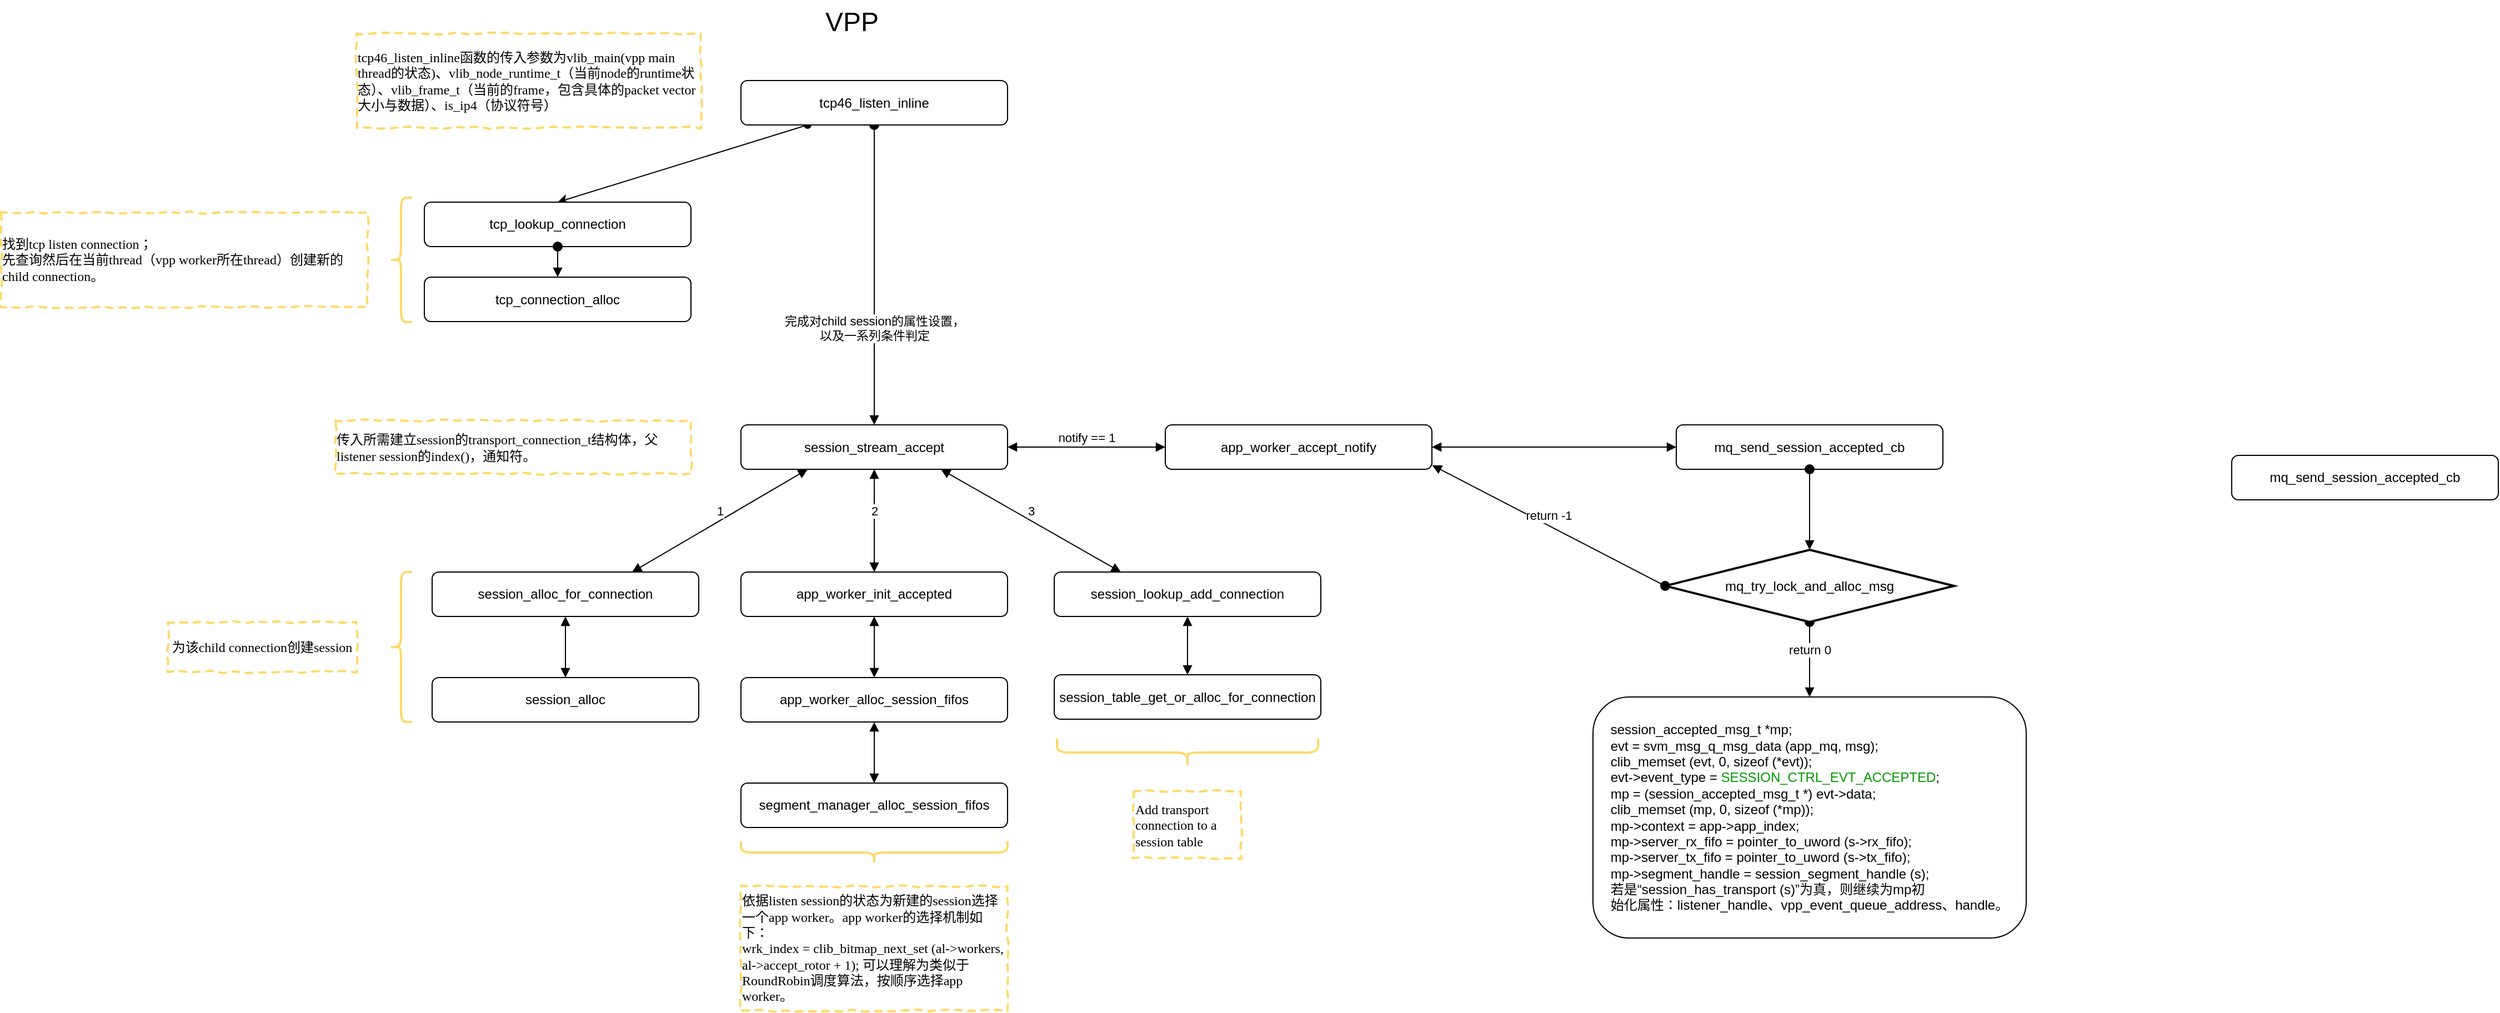 <mxfile version="10.8.0" type="device"><diagram id="d4i8IREb-E3ffsloAX6H" name="VPP"><mxGraphModel dx="1581" dy="518" grid="1" gridSize="10" guides="1" tooltips="1" connect="1" arrows="1" fold="1" page="1" pageScale="1" pageWidth="827" pageHeight="1169" math="0" shadow="0"><root><mxCell id="0"/><mxCell id="1" parent="0"/><mxCell id="tJN0-KnPFjD-tGW5Pg0c-6" value="&lt;font style=&quot;font-size: 24px&quot;&gt;VPP&lt;/font&gt;" style="text;html=1;strokeColor=none;fillColor=none;align=center;verticalAlign=middle;whiteSpace=wrap;rounded=0;" parent="1" vertex="1"><mxGeometry x="-12" y="20" width="80" height="40" as="geometry"/></mxCell><mxCell id="tJN0-KnPFjD-tGW5Pg0c-18" value="&lt;span&gt;完成对child session的属性设置，&lt;br&gt;以及一系列条件判定&lt;/span&gt;" style="html=1;verticalAlign=bottom;startArrow=oval;startFill=1;endArrow=block;startSize=8;exitX=0.5;exitY=1;exitDx=0;exitDy=0;entryX=0.5;entryY=0;entryDx=0;entryDy=0;" parent="1" source="tJN0-KnPFjD-tGW5Pg0c-9" target="tJN0-KnPFjD-tGW5Pg0c-1" edge="1"><mxGeometry x="0.465" width="60" relative="1" as="geometry"><mxPoint x="-282" y="500" as="sourcePoint"/><mxPoint x="-222" y="500" as="targetPoint"/><mxPoint as="offset"/></mxGeometry></mxCell><mxCell id="tJN0-KnPFjD-tGW5Pg0c-26" value="1" style="html=1;verticalAlign=bottom;startArrow=block;startFill=1;endArrow=block;startSize=6;exitX=0.25;exitY=1;exitDx=0;exitDy=0;entryX=0.75;entryY=0;entryDx=0;entryDy=0;" parent="1" source="tJN0-KnPFjD-tGW5Pg0c-1" target="tJN0-KnPFjD-tGW5Pg0c-23" edge="1"><mxGeometry width="60" relative="1" as="geometry"><mxPoint x="-300" y="460" as="sourcePoint"/><mxPoint x="-240" y="460" as="targetPoint"/></mxGeometry></mxCell><mxCell id="tJN0-KnPFjD-tGW5Pg0c-35" value="" style="group" parent="1" vertex="1" connectable="0"><mxGeometry x="-437" y="398.5" width="605" height="48" as="geometry"/></mxCell><mxCell id="tJN0-KnPFjD-tGW5Pg0c-30" value="" style="group" parent="tJN0-KnPFjD-tGW5Pg0c-35" vertex="1" connectable="0"><mxGeometry x="365" y="4" width="240" height="40" as="geometry"/></mxCell><mxCell id="tJN0-KnPFjD-tGW5Pg0c-24" value="" style="group" parent="tJN0-KnPFjD-tGW5Pg0c-30" vertex="1" connectable="0"><mxGeometry width="240" height="40" as="geometry"/></mxCell><mxCell id="tJN0-KnPFjD-tGW5Pg0c-1" value="session_stream_accept" style="rounded=1;whiteSpace=wrap;html=1;" parent="tJN0-KnPFjD-tGW5Pg0c-24" vertex="1"><mxGeometry width="240" height="40" as="geometry"/></mxCell><mxCell id="tJN0-KnPFjD-tGW5Pg0c-34" value="&lt;div style=&quot;text-align: left&quot;&gt;&lt;span style=&quot;font-weight: normal&quot;&gt;传入所需建立session的transport_connection_t结构体，父listener session的index()，通知符。&lt;/span&gt;&lt;/div&gt;" style="html=1;whiteSpace=wrap;comic=1;strokeWidth=2;fontFamily=Comic Sans MS;fontStyle=1;strokeColor=#FFD966;dashed=1;" parent="tJN0-KnPFjD-tGW5Pg0c-35" vertex="1"><mxGeometry width="320" height="48" as="geometry"/></mxCell><mxCell id="tJN0-KnPFjD-tGW5Pg0c-49" value="" style="group" parent="1" vertex="1" connectable="0"><mxGeometry x="-72" y="535" width="240" height="395" as="geometry"/></mxCell><mxCell id="tJN0-KnPFjD-tGW5Pg0c-45" value="" style="group" parent="tJN0-KnPFjD-tGW5Pg0c-49" vertex="1" connectable="0"><mxGeometry width="240" height="230" as="geometry"/></mxCell><mxCell id="tJN0-KnPFjD-tGW5Pg0c-2" value="app_worker_init_accepted" style="rounded=1;whiteSpace=wrap;html=1;" parent="tJN0-KnPFjD-tGW5Pg0c-45" vertex="1"><mxGeometry width="240" height="40" as="geometry"/></mxCell><mxCell id="tJN0-KnPFjD-tGW5Pg0c-3" value="app_worker_alloc_session_fifos" style="rounded=1;whiteSpace=wrap;html=1;" parent="tJN0-KnPFjD-tGW5Pg0c-45" vertex="1"><mxGeometry y="95" width="240" height="40" as="geometry"/></mxCell><mxCell id="tJN0-KnPFjD-tGW5Pg0c-42" value="" style="html=1;verticalAlign=bottom;startArrow=block;startFill=1;endArrow=block;startSize=6;exitX=0.5;exitY=1;exitDx=0;exitDy=0;entryX=0.5;entryY=0;entryDx=0;entryDy=0;" parent="tJN0-KnPFjD-tGW5Pg0c-45" source="tJN0-KnPFjD-tGW5Pg0c-2" target="tJN0-KnPFjD-tGW5Pg0c-3" edge="1"><mxGeometry width="60" relative="1" as="geometry"><mxPoint x="-58" y="255" as="sourcePoint"/><mxPoint x="2" y="255" as="targetPoint"/></mxGeometry></mxCell><mxCell id="tJN0-KnPFjD-tGW5Pg0c-43" value="segment_manager_alloc_session_fifos" style="rounded=1;whiteSpace=wrap;html=1;" parent="tJN0-KnPFjD-tGW5Pg0c-45" vertex="1"><mxGeometry y="190" width="240" height="40" as="geometry"/></mxCell><mxCell id="tJN0-KnPFjD-tGW5Pg0c-44" value="" style="html=1;verticalAlign=bottom;startArrow=block;startFill=1;endArrow=block;startSize=6;exitX=0.5;exitY=1;exitDx=0;exitDy=0;entryX=0.5;entryY=0;entryDx=0;entryDy=0;" parent="tJN0-KnPFjD-tGW5Pg0c-45" source="tJN0-KnPFjD-tGW5Pg0c-3" target="tJN0-KnPFjD-tGW5Pg0c-43" edge="1"><mxGeometry width="60" relative="1" as="geometry"><mxPoint x="-238" y="235" as="sourcePoint"/><mxPoint x="-178" y="235" as="targetPoint"/></mxGeometry></mxCell><mxCell id="tJN0-KnPFjD-tGW5Pg0c-46" value="" style="shape=curlyBracket;whiteSpace=wrap;html=1;rounded=1;strokeColor=#FFD966;strokeWidth=2;rotation=-90;" parent="tJN0-KnPFjD-tGW5Pg0c-49" vertex="1"><mxGeometry x="110" y="132.5" width="20" height="240" as="geometry"/></mxCell><mxCell id="tJN0-KnPFjD-tGW5Pg0c-48" value="&lt;div style=&quot;text-align: left&quot;&gt;&lt;span style=&quot;font-weight: normal&quot;&gt;依据listen session的状态为新建的session选择一个app worker。app worker的选择机制如下：&lt;/span&gt;&lt;div&gt;&lt;span style=&quot;font-weight: normal&quot;&gt;wrk_index = clib_bitmap_next_set (al-&amp;gt;workers, al-&amp;gt;accept_rotor + 1); 可以理解为类似于RoundRobin调度算法，按顺序选择app worker。&lt;/span&gt;&lt;/div&gt;&lt;/div&gt;" style="html=1;whiteSpace=wrap;comic=1;strokeWidth=2;fontFamily=Comic Sans MS;fontStyle=1;dashed=1;strokeColor=#FFD966;" parent="tJN0-KnPFjD-tGW5Pg0c-49" vertex="1"><mxGeometry y="283" width="240" height="112" as="geometry"/></mxCell><mxCell id="tJN0-KnPFjD-tGW5Pg0c-29" value="2" style="html=1;verticalAlign=bottom;startArrow=block;startFill=1;endArrow=block;startSize=6;exitX=0.5;exitY=1;exitDx=0;exitDy=0;entryX=0.5;entryY=0;entryDx=0;entryDy=0;" parent="1" source="tJN0-KnPFjD-tGW5Pg0c-1" target="tJN0-KnPFjD-tGW5Pg0c-2" edge="1"><mxGeometry width="60" relative="1" as="geometry"><mxPoint x="-420" y="460" as="sourcePoint"/><mxPoint x="-360" y="460" as="targetPoint"/></mxGeometry></mxCell><mxCell id="tJN0-KnPFjD-tGW5Pg0c-51" value="3" style="html=1;verticalAlign=bottom;startArrow=block;startFill=1;endArrow=block;startSize=6;exitX=0.75;exitY=1;exitDx=0;exitDy=0;entryX=0.25;entryY=0;entryDx=0;entryDy=0;" parent="1" source="tJN0-KnPFjD-tGW5Pg0c-1" target="tJN0-KnPFjD-tGW5Pg0c-50" edge="1"><mxGeometry width="60" relative="1" as="geometry"><mxPoint x="360" y="440" as="sourcePoint"/><mxPoint x="420" y="440" as="targetPoint"/></mxGeometry></mxCell><mxCell id="tJN0-KnPFjD-tGW5Pg0c-57" value="" style="group" parent="1" vertex="1" connectable="0"><mxGeometry x="210" y="535" width="240" height="280" as="geometry"/></mxCell><mxCell id="tJN0-KnPFjD-tGW5Pg0c-50" value="session_lookup_add_connection" style="rounded=1;whiteSpace=wrap;html=1;" parent="tJN0-KnPFjD-tGW5Pg0c-57" vertex="1"><mxGeometry width="240" height="40" as="geometry"/></mxCell><mxCell id="tJN0-KnPFjD-tGW5Pg0c-52" value="session_table_get_or_alloc_for_connection" style="rounded=1;whiteSpace=wrap;html=1;" parent="tJN0-KnPFjD-tGW5Pg0c-57" vertex="1"><mxGeometry y="92.5" width="240" height="40" as="geometry"/></mxCell><mxCell id="tJN0-KnPFjD-tGW5Pg0c-53" value="" style="html=1;verticalAlign=bottom;startArrow=block;startFill=1;endArrow=block;startSize=6;exitX=0.5;exitY=1;exitDx=0;exitDy=0;entryX=0.5;entryY=0;entryDx=0;entryDy=0;" parent="tJN0-KnPFjD-tGW5Pg0c-57" source="tJN0-KnPFjD-tGW5Pg0c-50" target="tJN0-KnPFjD-tGW5Pg0c-52" edge="1"><mxGeometry width="60" relative="1" as="geometry"><mxPoint x="180" y="225" as="sourcePoint"/><mxPoint x="240" y="225" as="targetPoint"/></mxGeometry></mxCell><mxCell id="tJN0-KnPFjD-tGW5Pg0c-55" value="" style="shape=curlyBracket;whiteSpace=wrap;html=1;rounded=1;strokeColor=#FFD966;strokeWidth=2;rotation=270;" parent="tJN0-KnPFjD-tGW5Pg0c-57" vertex="1"><mxGeometry x="107.5" y="45" width="25" height="235" as="geometry"/></mxCell><mxCell id="tJN0-KnPFjD-tGW5Pg0c-56" value="&lt;div style=&quot;text-align: left&quot;&gt;&lt;span style=&quot;font-weight: normal&quot;&gt;Add transport connection to a session table&lt;/span&gt;&lt;/div&gt;" style="html=1;whiteSpace=wrap;comic=1;strokeWidth=2;fontFamily=Comic Sans MS;fontStyle=1;dashed=1;strokeColor=#FFD966;" parent="tJN0-KnPFjD-tGW5Pg0c-57" vertex="1"><mxGeometry x="71.5" y="197.5" width="97" height="60" as="geometry"/></mxCell><mxCell id="tJN0-KnPFjD-tGW5Pg0c-63" value="app_worker_accept_notify" style="rounded=1;whiteSpace=wrap;html=1;" parent="1" vertex="1"><mxGeometry x="310" y="402.5" width="240" height="40" as="geometry"/></mxCell><mxCell id="tJN0-KnPFjD-tGW5Pg0c-64" value="notify == 1" style="html=1;verticalAlign=bottom;startArrow=block;startFill=1;endArrow=block;startSize=6;exitX=1;exitY=0.5;exitDx=0;exitDy=0;entryX=0;entryY=0.5;entryDx=0;entryDy=0;" parent="1" source="tJN0-KnPFjD-tGW5Pg0c-1" target="tJN0-KnPFjD-tGW5Pg0c-63" edge="1"><mxGeometry width="60" relative="1" as="geometry"><mxPoint x="300" y="270" as="sourcePoint"/><mxPoint x="360" y="270" as="targetPoint"/></mxGeometry></mxCell><mxCell id="tJN0-KnPFjD-tGW5Pg0c-65" value="mq_send_session_accepted_cb" style="rounded=1;whiteSpace=wrap;html=1;" parent="1" vertex="1"><mxGeometry x="770" y="402.5" width="240" height="40" as="geometry"/></mxCell><mxCell id="tJN0-KnPFjD-tGW5Pg0c-66" value="" style="html=1;verticalAlign=bottom;startArrow=block;startFill=1;endArrow=block;startSize=6;exitX=1;exitY=0.5;exitDx=0;exitDy=0;entryX=0;entryY=0.5;entryDx=0;entryDy=0;" parent="1" source="tJN0-KnPFjD-tGW5Pg0c-63" target="tJN0-KnPFjD-tGW5Pg0c-65" edge="1"><mxGeometry width="60" relative="1" as="geometry"><mxPoint x="660" y="530" as="sourcePoint"/><mxPoint x="720" y="530" as="targetPoint"/></mxGeometry></mxCell><mxCell id="tJN0-KnPFjD-tGW5Pg0c-69" value="" style="html=1;verticalAlign=bottom;startArrow=oval;startFill=1;endArrow=block;startSize=8;exitX=0.5;exitY=1;exitDx=0;exitDy=0;entryX=0.5;entryY=0;entryDx=0;entryDy=0;" parent="1" source="tJN0-KnPFjD-tGW5Pg0c-65" target="tJN0-KnPFjD-tGW5Pg0c-73" edge="1"><mxGeometry width="60" relative="1" as="geometry"><mxPoint x="660" y="660" as="sourcePoint"/><mxPoint x="720" y="660" as="targetPoint"/></mxGeometry></mxCell><mxCell id="tJN0-KnPFjD-tGW5Pg0c-70" value="return -1" style="html=1;verticalAlign=bottom;startArrow=oval;startFill=1;endArrow=block;startSize=8;exitX=0;exitY=0.5;exitDx=0;exitDy=0;entryX=1.001;entryY=0.908;entryDx=0;entryDy=0;entryPerimeter=0;" parent="1" source="tJN0-KnPFjD-tGW5Pg0c-73" target="tJN0-KnPFjD-tGW5Pg0c-63" edge="1"><mxGeometry width="60" relative="1" as="geometry"><mxPoint x="640" y="560" as="sourcePoint"/><mxPoint x="700" y="560" as="targetPoint"/></mxGeometry></mxCell><mxCell id="tJN0-KnPFjD-tGW5Pg0c-71" value="&lt;div style=&quot;text-align: left&quot;&gt;&lt;span&gt;session_accepted_msg_t *mp;&lt;/span&gt;&lt;/div&gt;&lt;div style=&quot;text-align: left&quot;&gt;evt = svm_msg_q_msg_data (app_mq, msg);&lt;/div&gt;&lt;div style=&quot;text-align: left&quot;&gt;clib_memset (evt, 0, sizeof (*evt));&lt;/div&gt;&lt;div style=&quot;text-align: left&quot;&gt;evt-&amp;gt;event_type = &lt;font color=&quot;#009900&quot;&gt;SESSION_CTRL_EVT_ACCEPTED&lt;/font&gt;;&lt;/div&gt;&lt;div style=&quot;text-align: left&quot;&gt;mp = (session_accepted_msg_t *) evt-&amp;gt;data;&lt;/div&gt;&lt;div style=&quot;text-align: left&quot;&gt;clib_memset (mp, 0, sizeof (*mp));&lt;/div&gt;&lt;div style=&quot;text-align: left&quot;&gt;mp-&amp;gt;context = app-&amp;gt;app_index;&lt;/div&gt;&lt;div style=&quot;text-align: left&quot;&gt;mp-&amp;gt;server_rx_fifo = pointer_to_uword (s-&amp;gt;rx_fifo);&lt;/div&gt;&lt;div style=&quot;text-align: left&quot;&gt;mp-&amp;gt;server_tx_fifo = pointer_to_uword (s-&amp;gt;tx_fifo);&lt;/div&gt;&lt;div style=&quot;text-align: left&quot;&gt;mp-&amp;gt;segment_handle = session_segment_handle (s);&lt;/div&gt;&lt;div style=&quot;text-align: left&quot;&gt;若是“&lt;span&gt;session_has_transport (s)&lt;/span&gt;&lt;span&gt;”为真，则继续为mp初&lt;/span&gt;&lt;/div&gt;&lt;div style=&quot;text-align: left&quot;&gt;&lt;span&gt;始化属性：&lt;/span&gt;&lt;span style=&quot;text-align: center&quot;&gt;listener_handle、vpp_event_queue_address、handle。&lt;/span&gt;&lt;/div&gt;" style="rounded=1;whiteSpace=wrap;html=1;" parent="1" vertex="1"><mxGeometry x="695" y="647.5" width="390" height="217" as="geometry"/></mxCell><mxCell id="tJN0-KnPFjD-tGW5Pg0c-72" value="return 0" style="html=1;verticalAlign=bottom;startArrow=oval;startFill=1;endArrow=block;startSize=8;exitX=0.5;exitY=1;exitDx=0;exitDy=0;entryX=0.5;entryY=0;entryDx=0;entryDy=0;" parent="1" source="tJN0-KnPFjD-tGW5Pg0c-73" target="tJN0-KnPFjD-tGW5Pg0c-71" edge="1"><mxGeometry width="60" relative="1" as="geometry"><mxPoint x="670" y="670" as="sourcePoint"/><mxPoint x="730" y="670" as="targetPoint"/></mxGeometry></mxCell><mxCell id="tJN0-KnPFjD-tGW5Pg0c-73" value="&lt;span&gt;mq_try_lock_and_alloc_msg&lt;/span&gt;" style="rhombus;whiteSpace=wrap;html=1;strokeColor=#000000;strokeWidth=2;" parent="1" vertex="1"><mxGeometry x="760" y="515" width="260" height="65" as="geometry"/></mxCell><mxCell id="tJN0-KnPFjD-tGW5Pg0c-83" style="rounded=0;orthogonalLoop=1;jettySize=auto;html=1;exitX=0.25;exitY=1;exitDx=0;exitDy=0;entryX=0.5;entryY=0;entryDx=0;entryDy=0;startArrow=oval;startFill=1;startSize=6;endSize=6;" parent="1" source="tJN0-KnPFjD-tGW5Pg0c-9" target="tJN0-KnPFjD-tGW5Pg0c-10" edge="1"><mxGeometry relative="1" as="geometry"/></mxCell><mxCell id="tJN0-KnPFjD-tGW5Pg0c-9" value="&lt;span&gt;tcp46_listen_inline&lt;/span&gt;" style="rounded=1;whiteSpace=wrap;html=1;" parent="1" vertex="1"><mxGeometry x="-72" y="92.5" width="240" height="40" as="geometry"/></mxCell><mxCell id="tJN0-KnPFjD-tGW5Pg0c-12" value="&lt;div style=&quot;text-align: left&quot;&gt;&lt;span style=&quot;font-weight: normal&quot;&gt;tcp46_listen_inline函数的传入参数为vlib_main(vpp main thread的状态)、vlib_node_runtime_t（当前node的runtime状态）、vlib_frame_t（当前的frame，包含具体的packet vector大小与数据）、is_ip4（协议符号）&lt;/span&gt;&lt;/div&gt;" style="html=1;whiteSpace=wrap;comic=1;strokeWidth=2;fontFamily=Comic Sans MS;fontStyle=1;dashed=1;strokeColor=#FFD966;" parent="1" vertex="1"><mxGeometry x="-418" y="50" width="310" height="85" as="geometry"/></mxCell><mxCell id="1R99hRhI9VLlo5qXNFUh-2" value="" style="group" parent="1" vertex="1" connectable="0"><mxGeometry x="-738" y="198" width="621" height="112" as="geometry"/></mxCell><mxCell id="tJN0-KnPFjD-tGW5Pg0c-37" value="" style="shape=curlyBracket;whiteSpace=wrap;html=1;rounded=1;strokeColor=#FFD966;strokeWidth=2;rotation=0;" parent="1R99hRhI9VLlo5qXNFUh-2" vertex="1"><mxGeometry x="350" width="20" height="112" as="geometry"/></mxCell><mxCell id="tJN0-KnPFjD-tGW5Pg0c-17" value="&lt;div style=&quot;text-align: left&quot;&gt;&lt;span style=&quot;font-weight: normal&quot;&gt;找到tcp listen connection；&lt;/span&gt;&lt;/div&gt;&lt;span style=&quot;font-weight: normal&quot;&gt;&lt;div style=&quot;text-align: left&quot;&gt;&lt;span&gt;先查询然后在当前thread（vpp worker所在thread）创建新的child connection。&lt;/span&gt;&lt;/div&gt;&lt;/span&gt;" style="html=1;whiteSpace=wrap;comic=1;strokeWidth=2;fontFamily=Comic Sans MS;fontStyle=1;dashed=1;strokeColor=#FFD966;" parent="1R99hRhI9VLlo5qXNFUh-2" vertex="1"><mxGeometry y="13.5" width="330" height="85" as="geometry"/></mxCell><mxCell id="1R99hRhI9VLlo5qXNFUh-1" value="" style="group" parent="1R99hRhI9VLlo5qXNFUh-2" vertex="1" connectable="0"><mxGeometry x="381" y="4" width="240" height="107.5" as="geometry"/></mxCell><mxCell id="tJN0-KnPFjD-tGW5Pg0c-10" value="&lt;span&gt;tcp_lookup_connection&lt;/span&gt;&lt;br&gt;" style="rounded=1;whiteSpace=wrap;html=1;" parent="1R99hRhI9VLlo5qXNFUh-1" vertex="1"><mxGeometry width="240" height="40" as="geometry"/></mxCell><mxCell id="tJN0-KnPFjD-tGW5Pg0c-11" value="&lt;span&gt;tcp_connection_alloc&lt;/span&gt;&lt;br&gt;" style="rounded=1;whiteSpace=wrap;html=1;" parent="1R99hRhI9VLlo5qXNFUh-1" vertex="1"><mxGeometry y="67.5" width="240" height="40" as="geometry"/></mxCell><mxCell id="tJN0-KnPFjD-tGW5Pg0c-15" value="" style="html=1;verticalAlign=bottom;startArrow=oval;startFill=1;endArrow=block;startSize=8;exitX=0.5;exitY=1;exitDx=0;exitDy=0;entryX=0.5;entryY=0;entryDx=0;entryDy=0;" parent="1R99hRhI9VLlo5qXNFUh-1" source="tJN0-KnPFjD-tGW5Pg0c-10" target="tJN0-KnPFjD-tGW5Pg0c-11" edge="1"><mxGeometry width="60" relative="1" as="geometry"><mxPoint x="-150" y="157.5" as="sourcePoint"/><mxPoint x="-90" y="157.5" as="targetPoint"/></mxGeometry></mxCell><mxCell id="unPopRSrfnRBrgbp_L3F-2" value="mq_send_session_accepted_cb" style="rounded=1;whiteSpace=wrap;html=1;" parent="1" vertex="1"><mxGeometry x="1270" y="430" width="240" height="40" as="geometry"/></mxCell><mxCell id="unPopRSrfnRBrgbp_L3F-16" value="" style="group" parent="1" vertex="1" connectable="0"><mxGeometry x="-588" y="535" width="478" height="135" as="geometry"/></mxCell><mxCell id="tJN0-KnPFjD-tGW5Pg0c-31" value="session_alloc&lt;br&gt;" style="rounded=1;whiteSpace=wrap;html=1;" parent="unPopRSrfnRBrgbp_L3F-16" vertex="1"><mxGeometry x="238" y="95" width="240" height="40" as="geometry"/></mxCell><mxCell id="tJN0-KnPFjD-tGW5Pg0c-33" value="" style="group" parent="unPopRSrfnRBrgbp_L3F-16" vertex="1" connectable="0"><mxGeometry x="238" width="240" height="40" as="geometry"/></mxCell><mxCell id="tJN0-KnPFjD-tGW5Pg0c-23" value="session_alloc_for_connection" style="rounded=1;whiteSpace=wrap;html=1;" parent="tJN0-KnPFjD-tGW5Pg0c-33" vertex="1"><mxGeometry width="240" height="40" as="geometry"/></mxCell><mxCell id="tJN0-KnPFjD-tGW5Pg0c-36" value="" style="shape=curlyBracket;whiteSpace=wrap;html=1;rounded=1;strokeColor=#FFD966;strokeWidth=2;" parent="unPopRSrfnRBrgbp_L3F-16" vertex="1"><mxGeometry x="200" width="20" height="135" as="geometry"/></mxCell><mxCell id="tJN0-KnPFjD-tGW5Pg0c-39" value="&lt;div style=&quot;text-align: left&quot;&gt;&lt;span style=&quot;font-weight: normal&quot;&gt;为该child connection创建session&lt;/span&gt;&lt;/div&gt;" style="html=1;whiteSpace=wrap;comic=1;strokeWidth=2;fontFamily=Comic Sans MS;fontStyle=1;strokeColor=#FFD966;dashed=1;" parent="unPopRSrfnRBrgbp_L3F-16" vertex="1"><mxGeometry y="45" width="170" height="45" as="geometry"/></mxCell><mxCell id="tJN0-KnPFjD-tGW5Pg0c-32" value="" style="html=1;verticalAlign=bottom;startArrow=block;startFill=1;endArrow=block;startSize=6;exitX=0.5;exitY=1;exitDx=0;exitDy=0;entryX=0.5;entryY=0;entryDx=0;entryDy=0;endSize=6;" parent="unPopRSrfnRBrgbp_L3F-16" source="tJN0-KnPFjD-tGW5Pg0c-23" target="tJN0-KnPFjD-tGW5Pg0c-31" edge="1"><mxGeometry width="60" relative="1" as="geometry"><mxPoint x="-480" y="490" as="sourcePoint"/><mxPoint x="-420" y="490" as="targetPoint"/></mxGeometry></mxCell></root></mxGraphModel></diagram><diagram id="3dkDwrf8r6xcmiMlvlo6" name="Nginx"><mxGraphModel dx="1604" dy="1618" grid="1" gridSize="10" guides="1" tooltips="1" connect="1" arrows="1" fold="1" page="1" pageScale="1" pageWidth="850" pageHeight="1100" math="0" shadow="0"><root><mxCell id="g_9fxuE9IPzflDE_2sLV-0"/><mxCell id="g_9fxuE9IPzflDE_2sLV-1" parent="g_9fxuE9IPzflDE_2sLV-0"/><mxCell id="7gQ5V5U7-kjidhoqu1VC-0" value="&lt;font style=&quot;font-size: 24px&quot;&gt;Nginx&lt;/font&gt;" style="text;html=1;strokeColor=none;fillColor=none;align=center;verticalAlign=middle;whiteSpace=wrap;rounded=0;" parent="g_9fxuE9IPzflDE_2sLV-1" vertex="1"><mxGeometry x="-40.5" y="-80" width="80" height="40" as="geometry"/></mxCell><mxCell id="Lx8HSJ8PGYJy4aI-4_BD-5" style="edgeStyle=orthogonalEdgeStyle;rounded=0;orthogonalLoop=1;jettySize=auto;html=1;exitX=0.5;exitY=1;exitDx=0;exitDy=0;" parent="g_9fxuE9IPzflDE_2sLV-1" source="yqAq0DIeLMXhLRY-2Vc8-0" target="Lx8HSJ8PGYJy4aI-4_BD-4" edge="1"><mxGeometry relative="1" as="geometry"/></mxCell><mxCell id="DUznn-vdHwm0-uO8x_ts-1" style="edgeStyle=orthogonalEdgeStyle;rounded=0;orthogonalLoop=1;jettySize=auto;html=1;exitX=0;exitY=0.5;exitDx=0;exitDy=0;entryX=0.5;entryY=0;entryDx=0;entryDy=0;" parent="g_9fxuE9IPzflDE_2sLV-1" source="yqAq0DIeLMXhLRY-2Vc8-0" target="DUznn-vdHwm0-uO8x_ts-0" edge="1"><mxGeometry relative="1" as="geometry"/></mxCell><mxCell id="yqAq0DIeLMXhLRY-2Vc8-0" value="vcl_session_accepted" style="rounded=1;whiteSpace=wrap;html=1;" parent="g_9fxuE9IPzflDE_2sLV-1" vertex="1"><mxGeometry x="-98" y="2348.5" width="240" height="40" as="geometry"/></mxCell><mxCell id="Lx8HSJ8PGYJy4aI-4_BD-1" style="edgeStyle=orthogonalEdgeStyle;rounded=0;orthogonalLoop=1;jettySize=auto;html=1;exitX=0.5;exitY=1;exitDx=0;exitDy=0;entryX=0.5;entryY=0;entryDx=0;entryDy=0;" parent="g_9fxuE9IPzflDE_2sLV-1" source="Lx8HSJ8PGYJy4aI-4_BD-0" target="yqAq0DIeLMXhLRY-2Vc8-0" edge="1"><mxGeometry relative="1" as="geometry"/></mxCell><mxCell id="Lx8HSJ8PGYJy4aI-4_BD-3" value="&lt;span&gt;event_type =&amp;nbsp;SESSION_CTRL_EVT_ACCEPTED&lt;/span&gt;" style="text;html=1;resizable=0;points=[];align=center;verticalAlign=middle;labelBackgroundColor=#ffffff;" parent="Lx8HSJ8PGYJy4aI-4_BD-1" vertex="1" connectable="0"><mxGeometry x="-0.303" relative="1" as="geometry"><mxPoint x="-0.5" y="17" as="offset"/></mxGeometry></mxCell><mxCell id="Lx8HSJ8PGYJy4aI-4_BD-0" value="vcl_epoll_wait_handle_mq_event" style="rounded=1;whiteSpace=wrap;html=1;" parent="g_9fxuE9IPzflDE_2sLV-1" vertex="1"><mxGeometry x="-98" y="2198.5" width="240" height="40" as="geometry"/></mxCell><mxCell id="Lx8HSJ8PGYJy4aI-4_BD-4" value="vppcom_session_accept" style="rounded=1;whiteSpace=wrap;html=1;" parent="g_9fxuE9IPzflDE_2sLV-1" vertex="1"><mxGeometry x="-98" y="2478.5" width="240" height="40" as="geometry"/></mxCell><mxCell id="DUznn-vdHwm0-uO8x_ts-8" value="" style="group" parent="g_9fxuE9IPzflDE_2sLV-1" vertex="1" connectable="0"><mxGeometry x="-658" y="2478.5" width="500" height="140" as="geometry"/></mxCell><mxCell id="DUznn-vdHwm0-uO8x_ts-0" value="vcl_session_get_w_vpp_handle" style="rounded=1;whiteSpace=wrap;html=1;" parent="DUznn-vdHwm0-uO8x_ts-8" vertex="1"><mxGeometry x="260" width="240" height="40" as="geometry"/></mxCell><mxCell id="DUznn-vdHwm0-uO8x_ts-2" value="" style="shape=curlyBracket;whiteSpace=wrap;html=1;rounded=1;strokeColor=#FFD966;strokeWidth=2;" parent="DUznn-vdHwm0-uO8x_ts-8" vertex="1"><mxGeometry x="225" width="20" height="140" as="geometry"/></mxCell><mxCell id="DUznn-vdHwm0-uO8x_ts-3" value="&lt;div style=&quot;text-align: left&quot;&gt;&lt;span style=&quot;font-weight: 400&quot;&gt;根据vpp_handle获取session_index，再用session_index索引session pool中的(vcl_session_t) session。&lt;/span&gt;&lt;/div&gt;" style="html=1;whiteSpace=wrap;comic=1;strokeWidth=2;fontFamily=Comic Sans MS;fontStyle=1;strokeColor=#FFD966;dashed=1;" parent="DUznn-vdHwm0-uO8x_ts-8" vertex="1"><mxGeometry y="34" width="200" height="73" as="geometry"/></mxCell><mxCell id="DUznn-vdHwm0-uO8x_ts-4" value="vcl_session_get" style="rounded=1;whiteSpace=wrap;html=1;" parent="DUznn-vdHwm0-uO8x_ts-8" vertex="1"><mxGeometry x="260" y="100" width="240" height="40" as="geometry"/></mxCell><mxCell id="DUznn-vdHwm0-uO8x_ts-5" style="edgeStyle=orthogonalEdgeStyle;rounded=0;orthogonalLoop=1;jettySize=auto;html=1;exitX=0.5;exitY=1;exitDx=0;exitDy=0;entryX=0.5;entryY=0;entryDx=0;entryDy=0;" parent="DUznn-vdHwm0-uO8x_ts-8" source="DUznn-vdHwm0-uO8x_ts-0" target="DUznn-vdHwm0-uO8x_ts-4" edge="1"><mxGeometry relative="1" as="geometry"/></mxCell><mxCell id="vpdU5k5K3Rbqj6jJ6FGA-0" value="epoll_create" style="rounded=1;whiteSpace=wrap;html=1;" parent="g_9fxuE9IPzflDE_2sLV-1" vertex="1"><mxGeometry x="-70" y="70" width="140" height="40" as="geometry"/></mxCell><mxCell id="vpdU5k5K3Rbqj6jJ6FGA-44" style="edgeStyle=orthogonalEdgeStyle;rounded=0;orthogonalLoop=1;jettySize=auto;html=1;exitX=0.5;exitY=1;exitDx=0;exitDy=0;entryX=0.5;entryY=0;entryDx=0;entryDy=0;dashed=1;" parent="g_9fxuE9IPzflDE_2sLV-1" source="vpdU5k5K3Rbqj6jJ6FGA-17" target="vpdU5k5K3Rbqj6jJ6FGA-43" edge="1"><mxGeometry relative="1" as="geometry"/></mxCell><mxCell id="vpdU5k5K3Rbqj6jJ6FGA-17" value="close" style="rounded=1;whiteSpace=wrap;html=1;" parent="g_9fxuE9IPzflDE_2sLV-1" vertex="1"><mxGeometry x="-70" y="160" width="140" height="40" as="geometry"/></mxCell><mxCell id="vpdU5k5K3Rbqj6jJ6FGA-42" style="edgeStyle=orthogonalEdgeStyle;rounded=0;orthogonalLoop=1;jettySize=auto;html=1;exitX=0.5;exitY=1;exitDx=0;exitDy=0;entryX=0.5;entryY=0;entryDx=0;entryDy=0;" parent="g_9fxuE9IPzflDE_2sLV-1" source="vpdU5k5K3Rbqj6jJ6FGA-39" target="vpdU5k5K3Rbqj6jJ6FGA-0" edge="1"><mxGeometry relative="1" as="geometry"/></mxCell><mxCell id="vpdU5k5K3Rbqj6jJ6FGA-39" value="ngx_init_cycle" style="rounded=1;whiteSpace=wrap;html=1;" parent="g_9fxuE9IPzflDE_2sLV-1" vertex="1"><mxGeometry x="-70" y="-5" width="140" height="40" as="geometry"/></mxCell><mxCell id="vpdU5k5K3Rbqj6jJ6FGA-46" style="edgeStyle=orthogonalEdgeStyle;rounded=0;orthogonalLoop=1;jettySize=auto;html=1;exitX=0.5;exitY=1;exitDx=0;exitDy=0;entryX=0.5;entryY=0;entryDx=0;entryDy=0;" parent="g_9fxuE9IPzflDE_2sLV-1" source="vpdU5k5K3Rbqj6jJ6FGA-43" target="vpdU5k5K3Rbqj6jJ6FGA-45" edge="1"><mxGeometry relative="1" as="geometry"/></mxCell><mxCell id="vpdU5k5K3Rbqj6jJ6FGA-43" value="ngx_open_listening_sockets" style="rounded=1;whiteSpace=wrap;html=1;" parent="g_9fxuE9IPzflDE_2sLV-1" vertex="1"><mxGeometry x="-85" y="230" width="170" height="40" as="geometry"/></mxCell><mxCell id="vpdU5k5K3Rbqj6jJ6FGA-52" style="edgeStyle=orthogonalEdgeStyle;rounded=0;orthogonalLoop=1;jettySize=auto;html=1;exitX=0;exitY=0.5;exitDx=0;exitDy=0;entryX=1;entryY=0.5;entryDx=0;entryDy=0;strokeColor=#0000FF;strokeWidth=3;" parent="g_9fxuE9IPzflDE_2sLV-1" source="vpdU5k5K3Rbqj6jJ6FGA-45" target="vpdU5k5K3Rbqj6jJ6FGA-51" edge="1"><mxGeometry relative="1" as="geometry"/></mxCell><mxCell id="vpdU5k5K3Rbqj6jJ6FGA-71" value="" style="edgeStyle=orthogonalEdgeStyle;rounded=0;orthogonalLoop=1;jettySize=auto;html=1;strokeColor=#000000;strokeWidth=1;dashed=1;" parent="g_9fxuE9IPzflDE_2sLV-1" source="vpdU5k5K3Rbqj6jJ6FGA-45" target="vpdU5k5K3Rbqj6jJ6FGA-70" edge="1"><mxGeometry relative="1" as="geometry"/></mxCell><mxCell id="vpdU5k5K3Rbqj6jJ6FGA-45" value="socket" style="rounded=1;whiteSpace=wrap;html=1;" parent="g_9fxuE9IPzflDE_2sLV-1" vertex="1"><mxGeometry x="-40.5" y="300" width="80" height="40" as="geometry"/></mxCell><mxCell id="vpdU5k5K3Rbqj6jJ6FGA-73" value="" style="edgeStyle=orthogonalEdgeStyle;rounded=0;orthogonalLoop=1;jettySize=auto;html=1;strokeColor=#000000;strokeWidth=1;dashed=1;" parent="g_9fxuE9IPzflDE_2sLV-1" source="vpdU5k5K3Rbqj6jJ6FGA-70" target="vpdU5k5K3Rbqj6jJ6FGA-72" edge="1"><mxGeometry relative="1" as="geometry"/></mxCell><mxCell id="vpdU5k5K3Rbqj6jJ6FGA-75" value="" style="edgeStyle=orthogonalEdgeStyle;rounded=0;orthogonalLoop=1;jettySize=auto;html=1;strokeColor=#0000FF;strokeWidth=3;" parent="g_9fxuE9IPzflDE_2sLV-1" source="vpdU5k5K3Rbqj6jJ6FGA-70" target="vpdU5k5K3Rbqj6jJ6FGA-74" edge="1"><mxGeometry relative="1" as="geometry"/></mxCell><mxCell id="vpdU5k5K3Rbqj6jJ6FGA-94" style="edgeStyle=orthogonalEdgeStyle;rounded=0;orthogonalLoop=1;jettySize=auto;html=1;exitX=1;exitY=0.5;exitDx=0;exitDy=0;entryX=0;entryY=0.5;entryDx=0;entryDy=0;strokeColor=#0000FF;strokeWidth=3;" parent="g_9fxuE9IPzflDE_2sLV-1" source="vpdU5k5K3Rbqj6jJ6FGA-72" target="vpdU5k5K3Rbqj6jJ6FGA-89" edge="1"><mxGeometry relative="1" as="geometry"/></mxCell><mxCell id="vpdU5k5K3Rbqj6jJ6FGA-148" style="edgeStyle=none;rounded=0;orthogonalLoop=1;jettySize=auto;html=1;exitX=0.5;exitY=1;exitDx=0;exitDy=0;entryX=0.5;entryY=0;entryDx=0;entryDy=0;strokeColor=#000000;strokeWidth=1;dashed=1;" parent="g_9fxuE9IPzflDE_2sLV-1" source="vpdU5k5K3Rbqj6jJ6FGA-72" target="vpdU5k5K3Rbqj6jJ6FGA-147" edge="1"><mxGeometry relative="1" as="geometry"/></mxCell><mxCell id="vpdU5k5K3Rbqj6jJ6FGA-72" value="listen" style="rounded=1;whiteSpace=wrap;html=1;fillColor=#FF0000;strokeColor=#B20000;fontColor=#ffffff;" parent="g_9fxuE9IPzflDE_2sLV-1" vertex="1"><mxGeometry x="-40.5" y="910" width="80" height="40" as="geometry"/></mxCell><mxCell id="vpdU5k5K3Rbqj6jJ6FGA-144" value="" style="edgeStyle=none;rounded=0;orthogonalLoop=1;jettySize=auto;html=1;dashed=1;strokeColor=#000000;strokeWidth=1;" parent="g_9fxuE9IPzflDE_2sLV-1" source="vpdU5k5K3Rbqj6jJ6FGA-141" target="vpdU5k5K3Rbqj6jJ6FGA-143" edge="1"><mxGeometry relative="1" as="geometry"/></mxCell><mxCell id="vpdU5k5K3Rbqj6jJ6FGA-95" style="edgeStyle=orthogonalEdgeStyle;rounded=0;orthogonalLoop=1;jettySize=auto;html=1;exitX=1;exitY=0.5;exitDx=0;exitDy=0;entryX=0;entryY=0.5;entryDx=0;entryDy=0;strokeColor=#000000;strokeWidth=1;" parent="g_9fxuE9IPzflDE_2sLV-1" source="vpdU5k5K3Rbqj6jJ6FGA-89" target="vpdU5k5K3Rbqj6jJ6FGA-84" edge="1"><mxGeometry relative="1" as="geometry"/></mxCell><mxCell id="vpdU5k5K3Rbqj6jJ6FGA-89" value="vls_listen" style="rounded=1;whiteSpace=wrap;html=1;" parent="g_9fxuE9IPzflDE_2sLV-1" vertex="1"><mxGeometry x="140" y="910" width="80" height="40" as="geometry"/></mxCell><mxCell id="vpdU5k5K3Rbqj6jJ6FGA-48" value="" style="group" parent="g_9fxuE9IPzflDE_2sLV-1" vertex="1" connectable="0"><mxGeometry x="250" y="160" width="460" height="390" as="geometry"/></mxCell><mxCell id="vpdU5k5K3Rbqj6jJ6FGA-35" value="" style="group" parent="vpdU5k5K3Rbqj6jJ6FGA-48" vertex="1" connectable="0"><mxGeometry width="200" height="390" as="geometry"/></mxCell><mxCell id="vpdU5k5K3Rbqj6jJ6FGA-21" value="vls_close" style="rounded=1;whiteSpace=wrap;html=1;" parent="vpdU5k5K3Rbqj6jJ6FGA-35" vertex="1"><mxGeometry x="30" width="140" height="40" as="geometry"/></mxCell><mxCell id="vpdU5k5K3Rbqj6jJ6FGA-23" value="vppcom_session_close" style="rounded=1;whiteSpace=wrap;html=1;" parent="vpdU5k5K3Rbqj6jJ6FGA-35" vertex="1"><mxGeometry x="30" y="60" width="140" height="40" as="geometry"/></mxCell><mxCell id="vpdU5k5K3Rbqj6jJ6FGA-25" style="edgeStyle=none;rounded=0;orthogonalLoop=1;jettySize=auto;html=1;exitX=0.5;exitY=1;exitDx=0;exitDy=0;entryX=0.5;entryY=0;entryDx=0;entryDy=0;" parent="vpdU5k5K3Rbqj6jJ6FGA-35" source="vpdU5k5K3Rbqj6jJ6FGA-21" target="vpdU5k5K3Rbqj6jJ6FGA-23" edge="1"><mxGeometry relative="1" as="geometry"/></mxCell><mxCell id="vpdU5k5K3Rbqj6jJ6FGA-24" value="vcl_session_cleanup" style="rounded=1;whiteSpace=wrap;html=1;" parent="vpdU5k5K3Rbqj6jJ6FGA-35" vertex="1"><mxGeometry x="30" y="120" width="140" height="40" as="geometry"/></mxCell><mxCell id="vpdU5k5K3Rbqj6jJ6FGA-26" style="edgeStyle=none;rounded=0;orthogonalLoop=1;jettySize=auto;html=1;exitX=0.5;exitY=1;exitDx=0;exitDy=0;entryX=0.5;entryY=0;entryDx=0;entryDy=0;" parent="vpdU5k5K3Rbqj6jJ6FGA-35" source="vpdU5k5K3Rbqj6jJ6FGA-23" target="vpdU5k5K3Rbqj6jJ6FGA-24" edge="1"><mxGeometry relative="1" as="geometry"/></mxCell><mxCell id="vpdU5k5K3Rbqj6jJ6FGA-27" value="&lt;div&gt;&amp;nbsp; vep_session-&amp;gt;is_vep = 1;&lt;/div&gt;&lt;div&gt;&amp;nbsp; vep_session-&amp;gt;vep.vep_sh = ~0;&lt;/div&gt;&lt;div&gt;&amp;nbsp; vep_session-&amp;gt;vep.next_sh = ~0;&lt;/div&gt;&lt;div&gt;&amp;nbsp; vep_session-&amp;gt;vep.prev_sh = ~0;&lt;/div&gt;&lt;div&gt;&amp;nbsp; vep_session-&amp;gt;vpp_handle = ~0;&lt;/div&gt;" style="rounded=1;whiteSpace=wrap;html=1;" parent="vpdU5k5K3Rbqj6jJ6FGA-35" vertex="1"><mxGeometry y="180" width="200" height="85" as="geometry"/></mxCell><mxCell id="vpdU5k5K3Rbqj6jJ6FGA-30" style="edgeStyle=orthogonalEdgeStyle;rounded=0;orthogonalLoop=1;jettySize=auto;html=1;exitX=0.5;exitY=1;exitDx=0;exitDy=0;entryX=0.5;entryY=0;entryDx=0;entryDy=0;dashed=1;" parent="vpdU5k5K3Rbqj6jJ6FGA-35" source="vpdU5k5K3Rbqj6jJ6FGA-24" target="vpdU5k5K3Rbqj6jJ6FGA-27" edge="1"><mxGeometry relative="1" as="geometry"/></mxCell><mxCell id="vpdU5k5K3Rbqj6jJ6FGA-31" value="vcl_session_free" style="rounded=1;whiteSpace=wrap;html=1;" parent="vpdU5k5K3Rbqj6jJ6FGA-35" vertex="1"><mxGeometry x="30" y="290" width="140" height="40" as="geometry"/></mxCell><mxCell id="vpdU5k5K3Rbqj6jJ6FGA-32" style="edgeStyle=orthogonalEdgeStyle;rounded=0;orthogonalLoop=1;jettySize=auto;html=1;exitX=0.5;exitY=1;exitDx=0;exitDy=0;entryX=0.5;entryY=0;entryDx=0;entryDy=0;dashed=1;" parent="vpdU5k5K3Rbqj6jJ6FGA-35" source="vpdU5k5K3Rbqj6jJ6FGA-27" target="vpdU5k5K3Rbqj6jJ6FGA-31" edge="1"><mxGeometry relative="1" as="geometry"/></mxCell><mxCell id="vpdU5k5K3Rbqj6jJ6FGA-33" value="vcl_evt [debug event]" style="rounded=1;whiteSpace=wrap;html=1;" parent="vpdU5k5K3Rbqj6jJ6FGA-35" vertex="1"><mxGeometry x="30" y="350" width="140" height="40" as="geometry"/></mxCell><mxCell id="vpdU5k5K3Rbqj6jJ6FGA-34" style="edgeStyle=orthogonalEdgeStyle;rounded=0;orthogonalLoop=1;jettySize=auto;html=1;exitX=0.5;exitY=1;exitDx=0;exitDy=0;entryX=0.5;entryY=0;entryDx=0;entryDy=0;" parent="vpdU5k5K3Rbqj6jJ6FGA-35" source="vpdU5k5K3Rbqj6jJ6FGA-31" target="vpdU5k5K3Rbqj6jJ6FGA-33" edge="1"><mxGeometry relative="1" as="geometry"/></mxCell><mxCell id="vpdU5k5K3Rbqj6jJ6FGA-37" value="" style="shape=curlyBracket;whiteSpace=wrap;html=1;rounded=1;strokeColor=#FFD966;strokeWidth=2;rotation=180;" parent="vpdU5k5K3Rbqj6jJ6FGA-48" vertex="1"><mxGeometry x="210" y="4.5" width="20" height="384" as="geometry"/></mxCell><mxCell id="vpdU5k5K3Rbqj6jJ6FGA-38" value="&lt;div style=&quot;text-align: left&quot;&gt;&lt;span style=&quot;font-weight: normal&quot;&gt;&lt;span&gt;关闭创建的第一个epollfd，此时表示该fd的vep_session的属性为“is_vep == 1”，且“state !=&amp;nbsp;&lt;/span&gt;&lt;span style=&quot;text-align: center&quot;&gt;STATE_LISTEN&lt;/span&gt;&lt;span style=&quot;text-align: center&quot;&gt;”、“state != STATE_OPEN”，不指向next session handle且不指向任何vppcom_epoll_t session handle。&lt;/span&gt;&lt;/span&gt;&lt;/div&gt;" style="html=1;whiteSpace=wrap;comic=1;strokeWidth=2;fontFamily=Comic Sans MS;fontStyle=1;strokeColor=#FFD966;dashed=1;" parent="vpdU5k5K3Rbqj6jJ6FGA-48" vertex="1"><mxGeometry x="270" y="95.5" width="190" height="276" as="geometry"/></mxCell><mxCell id="vpdU5k5K3Rbqj6jJ6FGA-22" style="edgeStyle=none;rounded=0;orthogonalLoop=1;jettySize=auto;html=1;exitX=1;exitY=0.5;exitDx=0;exitDy=0;entryX=0;entryY=0.5;entryDx=0;entryDy=0;strokeColor=#0000FF;strokeWidth=3;" parent="g_9fxuE9IPzflDE_2sLV-1" source="vpdU5k5K3Rbqj6jJ6FGA-17" target="vpdU5k5K3Rbqj6jJ6FGA-21" edge="1"><mxGeometry relative="1" as="geometry"/></mxCell><mxCell id="vpdU5k5K3Rbqj6jJ6FGA-49" value="LD_PRELOAD" style="text;html=1;resizable=0;points=[];align=center;verticalAlign=middle;labelBackgroundColor=#ffffff;" parent="vpdU5k5K3Rbqj6jJ6FGA-22" vertex="1" connectable="0"><mxGeometry x="-0.087" y="3" relative="1" as="geometry"><mxPoint x="4" y="-7" as="offset"/></mxGeometry></mxCell><mxCell id="vpdU5k5K3Rbqj6jJ6FGA-50" value="" style="group" parent="g_9fxuE9IPzflDE_2sLV-1" vertex="1" connectable="0"><mxGeometry x="-847.696" y="70" width="422" height="400" as="geometry"/></mxCell><mxCell id="vpdU5k5K3Rbqj6jJ6FGA-20" value="" style="group" parent="vpdU5k5K3Rbqj6jJ6FGA-50" vertex="1" connectable="0"><mxGeometry width="422" height="400" as="geometry"/></mxCell><mxCell id="vpdU5k5K3Rbqj6jJ6FGA-11" value="epoll_create1" style="rounded=1;whiteSpace=wrap;html=1;" parent="vpdU5k5K3Rbqj6jJ6FGA-20" vertex="1"><mxGeometry x="250" width="125" height="40" as="geometry"/></mxCell><mxCell id="vpdU5k5K3Rbqj6jJ6FGA-14" value="vls_epoll_create" style="rounded=1;whiteSpace=wrap;html=1;" parent="vpdU5k5K3Rbqj6jJ6FGA-20" vertex="1"><mxGeometry x="250" y="85" width="125" height="40" as="geometry"/></mxCell><mxCell id="vpdU5k5K3Rbqj6jJ6FGA-15" style="edgeStyle=orthogonalEdgeStyle;rounded=0;orthogonalLoop=1;jettySize=auto;html=1;exitX=0.5;exitY=1;exitDx=0;exitDy=0;" parent="vpdU5k5K3Rbqj6jJ6FGA-20" source="vpdU5k5K3Rbqj6jJ6FGA-11" target="vpdU5k5K3Rbqj6jJ6FGA-14" edge="1"><mxGeometry relative="1" as="geometry"/></mxCell><mxCell id="vpdU5k5K3Rbqj6jJ6FGA-1" style="edgeStyle=orthogonalEdgeStyle;rounded=0;orthogonalLoop=1;jettySize=auto;html=1;entryX=0.5;entryY=0;entryDx=0;entryDy=0;exitX=0.5;exitY=1;exitDx=0;exitDy=0;" parent="vpdU5k5K3Rbqj6jJ6FGA-20" source="vpdU5k5K3Rbqj6jJ6FGA-14" target="vpdU5k5K3Rbqj6jJ6FGA-2" edge="1"><mxGeometry relative="1" as="geometry"><mxPoint x="501.667" y="75.0" as="targetPoint"/><mxPoint x="223.431" y="135.0" as="sourcePoint"/></mxGeometry></mxCell><mxCell id="vpdU5k5K3Rbqj6jJ6FGA-2" value="vppcom_epoll_create" style="rounded=1;whiteSpace=wrap;html=1;" parent="vpdU5k5K3Rbqj6jJ6FGA-20" vertex="1"><mxGeometry x="250" y="170" width="125" height="40" as="geometry"/></mxCell><mxCell id="vpdU5k5K3Rbqj6jJ6FGA-4" value="vcl_session_alloc" style="rounded=1;whiteSpace=wrap;html=1;" parent="vpdU5k5K3Rbqj6jJ6FGA-20" vertex="1"><mxGeometry x="250" y="255" width="125" height="40" as="geometry"/></mxCell><mxCell id="vpdU5k5K3Rbqj6jJ6FGA-5" style="edgeStyle=orthogonalEdgeStyle;rounded=0;orthogonalLoop=1;jettySize=auto;html=1;exitX=0.5;exitY=1;exitDx=0;exitDy=0;entryX=0.5;entryY=0;entryDx=0;entryDy=0;" parent="vpdU5k5K3Rbqj6jJ6FGA-20" source="vpdU5k5K3Rbqj6jJ6FGA-2" target="vpdU5k5K3Rbqj6jJ6FGA-4" edge="1"><mxGeometry relative="1" as="geometry"/></mxCell><mxCell id="vpdU5k5K3Rbqj6jJ6FGA-6" value="" style="shape=curlyBracket;whiteSpace=wrap;html=1;rounded=1;strokeColor=#FFD966;strokeWidth=2;" parent="vpdU5k5K3Rbqj6jJ6FGA-20" vertex="1"><mxGeometry x="189.706" y="170.0" width="16.863" height="230.0" as="geometry"/></mxCell><mxCell id="vpdU5k5K3Rbqj6jJ6FGA-7" value="&lt;div style=&quot;text-align: left&quot;&gt;&lt;span style=&quot;font-weight: 400&quot;&gt;在当下vcl_worker的session pool中创建、初始化vep_session[vppcom_epoll_t]，该vcl session主要保存了&lt;/span&gt;&lt;span style=&quot;text-align: center ; font-weight: normal&quot;&gt;&lt;font color=&quot;#ff0000&quot;&gt;Socket configuration state&lt;/font&gt;&lt;/span&gt;&lt;/div&gt;" style="html=1;whiteSpace=wrap;comic=1;strokeWidth=2;fontFamily=Comic Sans MS;fontStyle=1;strokeColor=#FFD966;dashed=1;" parent="vpdU5k5K3Rbqj6jJ6FGA-20" vertex="1"><mxGeometry y="247.0" width="177.059" height="96.0" as="geometry"/></mxCell><mxCell id="vpdU5k5K3Rbqj6jJ6FGA-124" value="" style="group" parent="vpdU5k5K3Rbqj6jJ6FGA-20" vertex="1" connectable="0"><mxGeometry x="206.5" y="330" width="212" height="70" as="geometry"/></mxCell><mxCell id="vpdU5k5K3Rbqj6jJ6FGA-8" value="&lt;div style=&quot;text-align: left&quot;&gt;&lt;span&gt;vcl_session_t *s;&lt;/span&gt;&lt;/div&gt;&lt;div style=&quot;text-align: left&quot;&gt;&lt;span&gt;pool_get (wrk-&amp;gt;sessions, s);&lt;/span&gt;&lt;/div&gt;&lt;div style=&quot;text-align: left&quot;&gt;&lt;span&gt;memset (s, 0, sizeof (*s));&lt;/span&gt;&lt;/div&gt;&lt;div style=&quot;text-align: left&quot;&gt;&lt;span&gt;s-&amp;gt;session_index = s - wrk-&amp;gt;sessions;&lt;/span&gt;&lt;/div&gt;" style="rounded=1;whiteSpace=wrap;html=1;" parent="vpdU5k5K3Rbqj6jJ6FGA-124" vertex="1"><mxGeometry width="212" height="70" as="geometry"/></mxCell><mxCell id="vpdU5k5K3Rbqj6jJ6FGA-123" style="edgeStyle=orthogonalEdgeStyle;rounded=0;orthogonalLoop=1;jettySize=auto;html=1;exitX=0.5;exitY=1;exitDx=0;exitDy=0;dashed=1;strokeColor=#000000;strokeWidth=1;" parent="vpdU5k5K3Rbqj6jJ6FGA-20" source="vpdU5k5K3Rbqj6jJ6FGA-4" target="vpdU5k5K3Rbqj6jJ6FGA-8" edge="1"><mxGeometry relative="1" as="geometry"/></mxCell><mxCell id="vpdU5k5K3Rbqj6jJ6FGA-13" style="edgeStyle=orthogonalEdgeStyle;rounded=0;orthogonalLoop=1;jettySize=auto;html=1;exitX=0;exitY=0.5;exitDx=0;exitDy=0;strokeColor=#0000FF;strokeWidth=3;" parent="g_9fxuE9IPzflDE_2sLV-1" source="vpdU5k5K3Rbqj6jJ6FGA-0" target="vpdU5k5K3Rbqj6jJ6FGA-11" edge="1"><mxGeometry relative="1" as="geometry"><mxPoint x="656.529" y="19.667" as="sourcePoint"/></mxGeometry></mxCell><mxCell id="vpdU5k5K3Rbqj6jJ6FGA-47" value="LD_PRELOAD" style="text;html=1;resizable=0;points=[];align=center;verticalAlign=middle;labelBackgroundColor=#ffffff;" parent="vpdU5k5K3Rbqj6jJ6FGA-13" vertex="1" connectable="0"><mxGeometry x="-0.056" relative="1" as="geometry"><mxPoint y="-10.5" as="offset"/></mxGeometry></mxCell><mxCell id="vpdU5k5K3Rbqj6jJ6FGA-88" value="" style="group" parent="g_9fxuE9IPzflDE_2sLV-1" vertex="1" connectable="0"><mxGeometry x="296.5" y="630" width="347.5" height="320" as="geometry"/></mxCell><mxCell id="vpdU5k5K3Rbqj6jJ6FGA-74" value="vls_bind" style="rounded=1;whiteSpace=wrap;html=1;" parent="vpdU5k5K3Rbqj6jJ6FGA-88" vertex="1"><mxGeometry x="52.5" width="80" height="40" as="geometry"/></mxCell><mxCell id="vpdU5k5K3Rbqj6jJ6FGA-78" value="vppcom_session_bind" style="rounded=1;whiteSpace=wrap;html=1;" parent="vpdU5k5K3Rbqj6jJ6FGA-88" vertex="1"><mxGeometry x="22.5" y="90" width="140" height="40" as="geometry"/></mxCell><mxCell id="vpdU5k5K3Rbqj6jJ6FGA-79" style="edgeStyle=orthogonalEdgeStyle;rounded=0;orthogonalLoop=1;jettySize=auto;html=1;exitX=0.5;exitY=1;exitDx=0;exitDy=0;entryX=0.5;entryY=0;entryDx=0;entryDy=0;strokeColor=#000000;strokeWidth=1;" parent="vpdU5k5K3Rbqj6jJ6FGA-88" source="vpdU5k5K3Rbqj6jJ6FGA-74" target="vpdU5k5K3Rbqj6jJ6FGA-78" edge="1"><mxGeometry relative="1" as="geometry"/></mxCell><mxCell id="vpdU5k5K3Rbqj6jJ6FGA-80" value="&lt;div style=&quot;text-align: left&quot;&gt;&lt;span style=&quot;font-weight: normal&quot;&gt;初始化listen session的&lt;/span&gt;&lt;span style=&quot;font-weight: normal&quot;&gt;transport配置：is_ip4、lcl_port；&lt;/span&gt;&lt;/div&gt;&lt;div style=&quot;text-align: left&quot;&gt;&lt;br&gt;&lt;/div&gt;" style="html=1;whiteSpace=wrap;comic=1;strokeWidth=2;fontFamily=Comic Sans MS;fontStyle=1;strokeColor=#FFD966;dashed=1;" parent="vpdU5k5K3Rbqj6jJ6FGA-88" vertex="1"><mxGeometry x="212.5" y="131.5" width="135" height="52" as="geometry"/></mxCell><mxCell id="vpdU5k5K3Rbqj6jJ6FGA-81" value="session_type == VPPCOM_PROTO_UDP" style="rhombus;whiteSpace=wrap;html=1;" parent="vpdU5k5K3Rbqj6jJ6FGA-88" vertex="1"><mxGeometry y="150" width="185" height="90" as="geometry"/></mxCell><mxCell id="vpdU5k5K3Rbqj6jJ6FGA-82" style="edgeStyle=orthogonalEdgeStyle;rounded=0;orthogonalLoop=1;jettySize=auto;html=1;exitX=0.5;exitY=1;exitDx=0;exitDy=0;entryX=0.5;entryY=0;entryDx=0;entryDy=0;strokeColor=#000000;strokeWidth=1;" parent="vpdU5k5K3Rbqj6jJ6FGA-88" source="vpdU5k5K3Rbqj6jJ6FGA-78" target="vpdU5k5K3Rbqj6jJ6FGA-81" edge="1"><mxGeometry relative="1" as="geometry"/></mxCell><mxCell id="vpdU5k5K3Rbqj6jJ6FGA-84" value="vppcom_session_listen" style="rounded=1;whiteSpace=wrap;html=1;" parent="vpdU5k5K3Rbqj6jJ6FGA-88" vertex="1"><mxGeometry x="22.5" y="280" width="140" height="40" as="geometry"/></mxCell><mxCell id="vpdU5k5K3Rbqj6jJ6FGA-85" style="edgeStyle=orthogonalEdgeStyle;rounded=0;orthogonalLoop=1;jettySize=auto;html=1;exitX=0.5;exitY=1;exitDx=0;exitDy=0;entryX=0.5;entryY=0;entryDx=0;entryDy=0;strokeColor=#000000;strokeWidth=1;" parent="vpdU5k5K3Rbqj6jJ6FGA-88" source="vpdU5k5K3Rbqj6jJ6FGA-81" target="vpdU5k5K3Rbqj6jJ6FGA-84" edge="1"><mxGeometry relative="1" as="geometry"/></mxCell><mxCell id="vpdU5k5K3Rbqj6jJ6FGA-86" value="YES" style="text;html=1;resizable=0;points=[];align=center;verticalAlign=middle;labelBackgroundColor=#ffffff;" parent="vpdU5k5K3Rbqj6jJ6FGA-85" vertex="1" connectable="0"><mxGeometry x="-0.261" y="1" relative="1" as="geometry"><mxPoint x="-1.5" y="5.5" as="offset"/></mxGeometry></mxCell><mxCell id="vpdU5k5K3Rbqj6jJ6FGA-87" value="" style="shape=curlyBracket;whiteSpace=wrap;html=1;rounded=1;strokeColor=#FFD966;strokeWidth=2;rotation=180;" parent="vpdU5k5K3Rbqj6jJ6FGA-88" vertex="1"><mxGeometry x="181.5" width="20" height="315" as="geometry"/></mxCell><mxCell id="vpdU5k5K3Rbqj6jJ6FGA-97" style="edgeStyle=orthogonalEdgeStyle;rounded=0;orthogonalLoop=1;jettySize=auto;html=1;exitX=0.5;exitY=1;exitDx=0;exitDy=0;entryX=0.5;entryY=0;entryDx=0;entryDy=0;strokeColor=#000000;strokeWidth=1;" parent="g_9fxuE9IPzflDE_2sLV-1" source="vpdU5k5K3Rbqj6jJ6FGA-84" target="vpdU5k5K3Rbqj6jJ6FGA-96" edge="1"><mxGeometry relative="1" as="geometry"/></mxCell><mxCell id="vpdU5k5K3Rbqj6jJ6FGA-100" value="" style="group" parent="g_9fxuE9IPzflDE_2sLV-1" vertex="1" connectable="0"><mxGeometry x="299.5" y="985" width="440.5" height="70" as="geometry"/></mxCell><mxCell id="vpdU5k5K3Rbqj6jJ6FGA-96" value="vcl_session_get_w_handle" style="rounded=1;whiteSpace=wrap;html=1;" parent="vpdU5k5K3Rbqj6jJ6FGA-100" vertex="1"><mxGeometry y="15" width="179" height="40" as="geometry"/></mxCell><mxCell id="vpdU5k5K3Rbqj6jJ6FGA-98" value="&lt;div style=&quot;text-align: left&quot;&gt;&lt;span style=&quot;font-weight: 400&quot;&gt;1.获取[vcl_session_t]Listen session;&lt;/span&gt;&lt;/div&gt;&lt;div style=&quot;text-align: left&quot;&gt;&lt;span style=&quot;font-weight: 400&quot;&gt;2.使用vppcom_main_t的cfg.listen_queue_size初始化监听队列长度；&lt;/span&gt;&lt;/div&gt;" style="html=1;whiteSpace=wrap;comic=1;strokeWidth=2;fontFamily=Comic Sans MS;fontStyle=1;strokeColor=#FFD966;dashed=1;" parent="vpdU5k5K3Rbqj6jJ6FGA-100" vertex="1"><mxGeometry x="230.5" width="210" height="70" as="geometry"/></mxCell><mxCell id="vpdU5k5K3Rbqj6jJ6FGA-99" value="" style="shape=curlyBracket;whiteSpace=wrap;html=1;rounded=1;strokeColor=#FFD966;strokeWidth=2;rotation=180;" parent="vpdU5k5K3Rbqj6jJ6FGA-100" vertex="1"><mxGeometry x="198.5" y="15" width="20" height="35" as="geometry"/></mxCell><mxCell id="vpdU5k5K3Rbqj6jJ6FGA-103" style="edgeStyle=orthogonalEdgeStyle;rounded=0;orthogonalLoop=1;jettySize=auto;html=1;exitX=0;exitY=0.5;exitDx=0;exitDy=0;entryX=0;entryY=0.75;entryDx=0;entryDy=0;strokeColor=#000000;strokeWidth=1;" parent="g_9fxuE9IPzflDE_2sLV-1" source="vpdU5k5K3Rbqj6jJ6FGA-101" target="vpdU5k5K3Rbqj6jJ6FGA-84" edge="1"><mxGeometry relative="1" as="geometry"/></mxCell><mxCell id="vpdU5k5K3Rbqj6jJ6FGA-104" value="TRUE" style="text;html=1;resizable=0;points=[];align=center;verticalAlign=middle;labelBackgroundColor=#00CC00;fontColor=#FFFFFF;" parent="vpdU5k5K3Rbqj6jJ6FGA-103" vertex="1" connectable="0"><mxGeometry x="-0.404" y="2" relative="1" as="geometry"><mxPoint as="offset"/></mxGeometry></mxCell><mxCell id="vpdU5k5K3Rbqj6jJ6FGA-106" style="edgeStyle=orthogonalEdgeStyle;rounded=0;orthogonalLoop=1;jettySize=auto;html=1;exitX=0.5;exitY=1;exitDx=0;exitDy=0;entryX=0.5;entryY=0;entryDx=0;entryDy=0;strokeColor=#000000;strokeWidth=1;" parent="g_9fxuE9IPzflDE_2sLV-1" source="vpdU5k5K3Rbqj6jJ6FGA-101" target="vpdU5k5K3Rbqj6jJ6FGA-105" edge="1"><mxGeometry relative="1" as="geometry"/></mxCell><mxCell id="vpdU5k5K3Rbqj6jJ6FGA-107" value="FALSE" style="text;html=1;resizable=0;points=[];align=center;verticalAlign=middle;labelBackgroundColor=#FF0000;fontColor=#FFFFFF;" parent="vpdU5k5K3Rbqj6jJ6FGA-106" vertex="1" connectable="0"><mxGeometry x="-0.264" y="1" relative="1" as="geometry"><mxPoint as="offset"/></mxGeometry></mxCell><mxCell id="vpdU5k5K3Rbqj6jJ6FGA-101" value="STATE_LISTEN ?" style="rhombus;whiteSpace=wrap;html=1;" parent="g_9fxuE9IPzflDE_2sLV-1" vertex="1"><mxGeometry x="299.5" y="1070" width="182" height="80" as="geometry"/></mxCell><mxCell id="vpdU5k5K3Rbqj6jJ6FGA-114" value="" style="group" parent="g_9fxuE9IPzflDE_2sLV-1" vertex="1" connectable="0"><mxGeometry x="-40.5" y="630" width="280.5" height="210" as="geometry"/></mxCell><mxCell id="vpdU5k5K3Rbqj6jJ6FGA-70" value="bind" style="rounded=1;whiteSpace=wrap;html=1;" parent="vpdU5k5K3Rbqj6jJ6FGA-114" vertex="1"><mxGeometry width="80" height="40" as="geometry"/></mxCell><mxCell id="vpdU5k5K3Rbqj6jJ6FGA-113" value="&lt;div style=&quot;text-align: left&quot;&gt;&lt;span style=&quot;font-weight: normal&quot;&gt;&lt;span&gt;VPP combines bind and listen as one operation. VCL manages the separation&amp;nbsp;&lt;/span&gt;&lt;br&gt;&lt;/span&gt;&lt;/div&gt;&lt;div style=&quot;text-align: left&quot;&gt;&lt;span style=&quot;font-weight: normal&quot;&gt;of bind and listen locally via vppcom_session_bind() and&amp;nbsp;&lt;/span&gt;&lt;/div&gt;&lt;span style=&quot;font-weight: normal&quot;&gt;&lt;div style=&quot;text-align: left&quot;&gt;&lt;span&gt;vppcom_session_listen()&lt;/span&gt;&lt;/div&gt;&lt;/span&gt;" style="html=1;whiteSpace=wrap;comic=1;strokeWidth=2;fontFamily=Comic Sans MS;fontStyle=1;strokeColor=#FFD966;dashed=1;" parent="vpdU5k5K3Rbqj6jJ6FGA-114" vertex="1"><mxGeometry x="110.5" y="100" width="170" height="110" as="geometry"/></mxCell><mxCell id="vpdU5k5K3Rbqj6jJ6FGA-116" value="" style="group" parent="g_9fxuE9IPzflDE_2sLV-1" vertex="1" connectable="0"><mxGeometry x="6" y="120" width="110" height="20" as="geometry"/></mxCell><mxCell id="vpdU5k5K3Rbqj6jJ6FGA-18" style="edgeStyle=orthogonalEdgeStyle;rounded=0;orthogonalLoop=1;jettySize=auto;html=1;exitX=0.5;exitY=1;exitDx=0;exitDy=0;entryX=0.5;entryY=0;entryDx=0;entryDy=0;dashed=1;" parent="vpdU5k5K3Rbqj6jJ6FGA-116" source="vpdU5k5K3Rbqj6jJ6FGA-0" target="vpdU5k5K3Rbqj6jJ6FGA-17" edge="1"><mxGeometry relative="1" as="geometry"/></mxCell><mxCell id="vpdU5k5K3Rbqj6jJ6FGA-115" value="虚线表示顺序执行" style="text;html=1;resizable=0;points=[];autosize=1;align=left;verticalAlign=top;spacingTop=-4;" parent="vpdU5k5K3Rbqj6jJ6FGA-116" vertex="1"><mxGeometry width="110" height="20" as="geometry"/></mxCell><mxCell id="vpdU5k5K3Rbqj6jJ6FGA-130" value="" style="group" parent="g_9fxuE9IPzflDE_2sLV-1" vertex="1" connectable="0"><mxGeometry x="-409" y="300" width="339" height="318" as="geometry"/></mxCell><mxCell id="vpdU5k5K3Rbqj6jJ6FGA-51" value="vls_create" style="rounded=1;whiteSpace=wrap;html=1;" parent="vpdU5k5K3Rbqj6jJ6FGA-130" vertex="1"><mxGeometry x="149" width="140" height="40" as="geometry"/></mxCell><mxCell id="vpdU5k5K3Rbqj6jJ6FGA-54" value="vppcom_session_create" style="rounded=1;whiteSpace=wrap;html=1;" parent="vpdU5k5K3Rbqj6jJ6FGA-130" vertex="1"><mxGeometry x="149" y="65" width="140" height="40" as="geometry"/></mxCell><mxCell id="vpdU5k5K3Rbqj6jJ6FGA-55" value="" style="edgeStyle=orthogonalEdgeStyle;rounded=0;orthogonalLoop=1;jettySize=auto;html=1;strokeColor=#000000;strokeWidth=1;" parent="vpdU5k5K3Rbqj6jJ6FGA-130" source="vpdU5k5K3Rbqj6jJ6FGA-51" target="vpdU5k5K3Rbqj6jJ6FGA-54" edge="1"><mxGeometry relative="1" as="geometry"/></mxCell><mxCell id="vpdU5k5K3Rbqj6jJ6FGA-60" value="&lt;div style=&quot;text-align: left&quot;&gt;&lt;span&gt;session-&amp;gt;session_type = proto;&lt;/span&gt;&lt;/div&gt;&lt;div style=&quot;text-align: left&quot;&gt;&lt;span&gt;session-&amp;gt;session_state = STATE_START;&lt;/span&gt;&lt;/div&gt;&lt;div style=&quot;text-align: left&quot;&gt;&lt;span&gt;session-&amp;gt;vpp_handle = ~0;&lt;/span&gt;&lt;/div&gt;" style="rounded=1;whiteSpace=wrap;html=1;" parent="vpdU5k5K3Rbqj6jJ6FGA-130" vertex="1"><mxGeometry x="104" y="220" width="235" height="98" as="geometry"/></mxCell><mxCell id="vpdU5k5K3Rbqj6jJ6FGA-129" style="edgeStyle=orthogonalEdgeStyle;rounded=0;orthogonalLoop=1;jettySize=auto;html=1;exitX=0.5;exitY=1;exitDx=0;exitDy=0;entryX=0.5;entryY=0;entryDx=0;entryDy=0;dashed=1;strokeColor=#000000;strokeWidth=1;" parent="vpdU5k5K3Rbqj6jJ6FGA-130" source="vpdU5k5K3Rbqj6jJ6FGA-56" target="vpdU5k5K3Rbqj6jJ6FGA-60" edge="1"><mxGeometry relative="1" as="geometry"/></mxCell><mxCell id="vpdU5k5K3Rbqj6jJ6FGA-56" value="vcl_session_alloc" style="rounded=1;whiteSpace=wrap;html=1;" parent="vpdU5k5K3Rbqj6jJ6FGA-130" vertex="1"><mxGeometry x="149" y="141" width="140" height="40" as="geometry"/></mxCell><mxCell id="vpdU5k5K3Rbqj6jJ6FGA-57" value="" style="edgeStyle=orthogonalEdgeStyle;rounded=0;orthogonalLoop=1;jettySize=auto;html=1;strokeColor=#000000;strokeWidth=1;" parent="vpdU5k5K3Rbqj6jJ6FGA-130" source="vpdU5k5K3Rbqj6jJ6FGA-54" target="vpdU5k5K3Rbqj6jJ6FGA-56" edge="1"><mxGeometry relative="1" as="geometry"/></mxCell><mxCell id="vpdU5k5K3Rbqj6jJ6FGA-67" value="" style="shape=curlyBracket;whiteSpace=wrap;html=1;rounded=1;strokeColor=#FFD966;strokeWidth=2;" parent="vpdU5k5K3Rbqj6jJ6FGA-130" vertex="1"><mxGeometry x="114" width="20" height="170" as="geometry"/></mxCell><mxCell id="vpdU5k5K3Rbqj6jJ6FGA-68" value="&lt;div style=&quot;text-align: left&quot;&gt;&lt;span style=&quot;font-weight: 400&quot;&gt;创建listen socket，并获得一个vcl_session_t存储listen session所需的相关属性。&lt;/span&gt;&lt;/div&gt;" style="html=1;whiteSpace=wrap;comic=1;strokeWidth=2;fontFamily=Comic Sans MS;fontStyle=1;strokeColor=#FFD966;dashed=1;" parent="vpdU5k5K3Rbqj6jJ6FGA-130" vertex="1"><mxGeometry y="66" width="109" height="95" as="geometry"/></mxCell><mxCell id="vpdU5k5K3Rbqj6jJ6FGA-138" style="edgeStyle=orthogonalEdgeStyle;orthogonalLoop=1;jettySize=auto;html=1;exitX=0.5;exitY=1;exitDx=0;exitDy=0;entryX=0.5;entryY=0;entryDx=0;entryDy=0;strokeColor=#000000;strokeWidth=1;rounded=0;dashed=1;" parent="g_9fxuE9IPzflDE_2sLV-1" source="vpdU5k5K3Rbqj6jJ6FGA-96" target="vpdU5k5K3Rbqj6jJ6FGA-101" edge="1"><mxGeometry relative="1" as="geometry"/></mxCell><mxCell id="vpdU5k5K3Rbqj6jJ6FGA-140" value="" style="group" parent="g_9fxuE9IPzflDE_2sLV-1" vertex="1" connectable="0"><mxGeometry x="270" y="1210" width="476" height="200" as="geometry"/></mxCell><mxCell id="vpdU5k5K3Rbqj6jJ6FGA-135" value="svm_msg_q_sub (wrk-&amp;gt;app_event_queue, &amp;amp;msg, SVM_Q_NOWAIT, 0)" style="rounded=1;whiteSpace=wrap;html=1;" parent="vpdU5k5K3Rbqj6jJ6FGA-140" vertex="1"><mxGeometry y="160" width="240" height="40" as="geometry"/></mxCell><mxCell id="vpdU5k5K3Rbqj6jJ6FGA-105" value="vppcom_send_bind_sock" style="rounded=1;whiteSpace=wrap;html=1;" parent="vpdU5k5K3Rbqj6jJ6FGA-140" vertex="1"><mxGeometry x="50" width="140" height="40" as="geometry"/></mxCell><mxCell id="vpdU5k5K3Rbqj6jJ6FGA-139" style="edgeStyle=orthogonalEdgeStyle;rounded=0;orthogonalLoop=1;jettySize=auto;html=1;exitX=0.5;exitY=1;exitDx=0;exitDy=0;entryX=0.5;entryY=0;entryDx=0;entryDy=0;strokeColor=#000000;strokeWidth=1;" parent="vpdU5k5K3Rbqj6jJ6FGA-140" source="vpdU5k5K3Rbqj6jJ6FGA-110" target="vpdU5k5K3Rbqj6jJ6FGA-135" edge="1"><mxGeometry relative="1" as="geometry"/></mxCell><mxCell id="vpdU5k5K3Rbqj6jJ6FGA-110" value="vppcom_wait_for_session_state_change" style="rounded=1;whiteSpace=wrap;html=1;" parent="vpdU5k5K3Rbqj6jJ6FGA-140" vertex="1"><mxGeometry x="0.5" y="80" width="240" height="40" as="geometry"/></mxCell><mxCell id="vpdU5k5K3Rbqj6jJ6FGA-112" style="rounded=0;orthogonalLoop=1;jettySize=auto;html=1;exitX=0.5;exitY=1;exitDx=0;exitDy=0;entryX=0.5;entryY=0;entryDx=0;entryDy=0;strokeColor=#000000;strokeWidth=1;dashed=1;" parent="vpdU5k5K3Rbqj6jJ6FGA-140" source="vpdU5k5K3Rbqj6jJ6FGA-105" target="vpdU5k5K3Rbqj6jJ6FGA-110" edge="1"><mxGeometry relative="1" as="geometry"/></mxCell><mxCell id="vpdU5k5K3Rbqj6jJ6FGA-132" value="" style="shape=curlyBracket;whiteSpace=wrap;html=1;rounded=1;strokeColor=#FFD966;strokeWidth=2;rotation=180;" parent="vpdU5k5K3Rbqj6jJ6FGA-140" vertex="1"><mxGeometry x="270" width="20" height="195" as="geometry"/></mxCell><mxCell id="vpdU5k5K3Rbqj6jJ6FGA-133" value="&lt;div style=&quot;text-align: left&quot;&gt;&lt;span style=&quot;font-weight: normal&quot;&gt;Send listen request to vpp and wait for reply；&lt;/span&gt;&lt;br&gt;&lt;/div&gt;&lt;div style=&quot;text-align: left&quot;&gt;&lt;span style=&quot;font-weight: normal&quot;&gt;不断地从app_event_queue取message，等待listen session地状态更变为&quot;STATE_LISTEN&quot;&lt;/span&gt;&lt;/div&gt;" style="html=1;whiteSpace=wrap;comic=1;strokeWidth=2;fontFamily=Comic Sans MS;fontStyle=1;strokeColor=#FFD966;dashed=1;" parent="vpdU5k5K3Rbqj6jJ6FGA-140" vertex="1"><mxGeometry x="306" y="40" width="170" height="90" as="geometry"/></mxCell><mxCell id="vpdU5k5K3Rbqj6jJ6FGA-149" style="edgeStyle=none;rounded=0;orthogonalLoop=1;jettySize=auto;html=1;exitX=0.5;exitY=1;exitDx=0;exitDy=0;strokeColor=#000000;strokeWidth=1;" parent="g_9fxuE9IPzflDE_2sLV-1" source="vpdU5k5K3Rbqj6jJ6FGA-147" target="vpdU5k5K3Rbqj6jJ6FGA-141" edge="1"><mxGeometry relative="1" as="geometry"/></mxCell><mxCell id="vpdU5k5K3Rbqj6jJ6FGA-147" value="ngx_configure_listening_sockets" style="rounded=1;whiteSpace=wrap;html=1;" parent="g_9fxuE9IPzflDE_2sLV-1" vertex="1"><mxGeometry x="-90.5" y="1000" width="180" height="40" as="geometry"/></mxCell><mxCell id="vpdU5k5K3Rbqj6jJ6FGA-152" value="" style="group;fillColor=#ffffff;" parent="g_9fxuE9IPzflDE_2sLV-1" vertex="1" connectable="0"><mxGeometry x="-245.5" y="1090" width="285" height="40" as="geometry"/></mxCell><mxCell id="vpdU5k5K3Rbqj6jJ6FGA-141" value="&lt;font color=&quot;#ffffff&quot;&gt;listen&lt;/font&gt;" style="rounded=1;whiteSpace=wrap;html=1;fillColor=#00CC00;" parent="vpdU5k5K3Rbqj6jJ6FGA-152" vertex="1"><mxGeometry x="205" width="80" height="40" as="geometry"/></mxCell><mxCell id="vpdU5k5K3Rbqj6jJ6FGA-150" value="&lt;div style=&quot;text-align: left&quot;&gt;&lt;span style=&quot;font-weight: normal&quot;&gt;change backlog via listen()&lt;/span&gt;&lt;br&gt;&lt;/div&gt;" style="html=1;whiteSpace=wrap;comic=1;strokeWidth=2;fontFamily=Comic Sans MS;fontStyle=1;strokeColor=#FFD966;dashed=1;" parent="vpdU5k5K3Rbqj6jJ6FGA-152" vertex="1"><mxGeometry y="4" width="170" height="32" as="geometry"/></mxCell><mxCell id="vpdU5k5K3Rbqj6jJ6FGA-151" value="" style="shape=curlyBracket;whiteSpace=wrap;html=1;rounded=1;strokeColor=#FFD966;strokeWidth=2;" parent="vpdU5k5K3Rbqj6jJ6FGA-152" vertex="1"><mxGeometry x="180.5" width="20" height="40" as="geometry"/></mxCell><mxCell id="vpdU5k5K3Rbqj6jJ6FGA-153" style="edgeStyle=orthogonalEdgeStyle;rounded=0;orthogonalLoop=1;jettySize=auto;html=1;exitX=1;exitY=0.5;exitDx=0;exitDy=0;entryX=0.5;entryY=1;entryDx=0;entryDy=0;startArrow=oval;startFill=1;strokeColor=#0000FF;strokeWidth=4;" parent="g_9fxuE9IPzflDE_2sLV-1" source="vpdU5k5K3Rbqj6jJ6FGA-141" target="vpdU5k5K3Rbqj6jJ6FGA-89" edge="1"><mxGeometry relative="1" as="geometry"><Array as="points"><mxPoint x="120" y="1110"/><mxPoint x="120" y="950"/></Array></mxGeometry></mxCell><mxCell id="vpdU5k5K3Rbqj6jJ6FGA-165" value="" style="group" parent="g_9fxuE9IPzflDE_2sLV-1" vertex="1" connectable="0"><mxGeometry x="-385" y="1300" width="464.5" height="230" as="geometry"/></mxCell><mxCell id="vpdU5k5K3Rbqj6jJ6FGA-143" value="ngx_spawn_process" style="rounded=1;whiteSpace=wrap;html=1;" parent="vpdU5k5K3Rbqj6jJ6FGA-165" vertex="1"><mxGeometry x="309.5" width="151" height="40" as="geometry"/></mxCell><mxCell id="vpdU5k5K3Rbqj6jJ6FGA-154" value="&lt;span&gt;pid = fork()&lt;/span&gt;" style="rhombus;whiteSpace=wrap;html=1;labelBackgroundColor=none;fillColor=#FFFFFF;fontColor=#000000;" parent="vpdU5k5K3Rbqj6jJ6FGA-165" vertex="1"><mxGeometry x="330" y="90" width="110" height="50" as="geometry"/></mxCell><mxCell id="vpdU5k5K3Rbqj6jJ6FGA-155" value="" style="edgeStyle=orthogonalEdgeStyle;rounded=0;orthogonalLoop=1;jettySize=auto;exitX=0.5;exitY=1;exitDx=0;exitDy=0;entryX=0.5;entryY=0;entryDx=0;entryDy=0;startArrow=none;startFill=0;strokeColor=#000000;strokeWidth=1;fontColor=#000000;fontSize=2;" parent="vpdU5k5K3Rbqj6jJ6FGA-165" source="vpdU5k5K3Rbqj6jJ6FGA-143" target="vpdU5k5K3Rbqj6jJ6FGA-154" edge="1"><mxGeometry relative="1" as="geometry"/></mxCell><mxCell id="vpdU5k5K3Rbqj6jJ6FGA-156" value="&lt;span&gt;ngx_start_worker_processes:&amp;nbsp; &amp;nbsp; for loop&lt;/span&gt;" style="rounded=1;whiteSpace=wrap;html=1;" parent="vpdU5k5K3Rbqj6jJ6FGA-165" vertex="1"><mxGeometry y="190" width="250" height="40" as="geometry"/></mxCell><mxCell id="vpdU5k5K3Rbqj6jJ6FGA-157" style="edgeStyle=orthogonalEdgeStyle;rounded=0;orthogonalLoop=1;jettySize=auto;html=0;exitX=0;exitY=0.5;exitDx=0;exitDy=0;entryX=0.498;entryY=-0.095;entryDx=0;entryDy=0;entryPerimeter=0;startArrow=none;startFill=0;strokeColor=#000000;strokeWidth=1;fontSize=11;fontColor=#000000;" parent="vpdU5k5K3Rbqj6jJ6FGA-165" source="vpdU5k5K3Rbqj6jJ6FGA-154" target="vpdU5k5K3Rbqj6jJ6FGA-156" edge="1"><mxGeometry relative="1" as="geometry"/></mxCell><mxCell id="vpdU5k5K3Rbqj6jJ6FGA-161" value="parent" style="text;html=1;resizable=0;points=[];align=center;verticalAlign=middle;labelBackgroundColor=#ffffff;fontSize=11;fontColor=#000000;" parent="vpdU5k5K3Rbqj6jJ6FGA-157" vertex="1" connectable="0"><mxGeometry x="-0.108" relative="1" as="geometry"><mxPoint y="-5" as="offset"/></mxGeometry></mxCell><UserObject label="&lt;span&gt;ngx_worker_process_cycle&lt;/span&gt;" link="data:page/id,3dkDwrf8r6xcmiMlvlo6" id="vpdU5k5K3Rbqj6jJ6FGA-162"><mxCell style="rounded=1;whiteSpace=wrap;html=1;" parent="vpdU5k5K3Rbqj6jJ6FGA-165" vertex="1"><mxGeometry x="304.5" y="190" width="160" height="40" as="geometry"/></mxCell></UserObject><mxCell id="vpdU5k5K3Rbqj6jJ6FGA-163" style="edgeStyle=orthogonalEdgeStyle;rounded=0;orthogonalLoop=1;jettySize=auto;html=0;exitX=0.5;exitY=1;exitDx=0;exitDy=0;entryX=0.5;entryY=0;entryDx=0;entryDy=0;startArrow=none;startFill=0;strokeColor=#000000;strokeWidth=1;fontSize=11;fontColor=#000000;" parent="vpdU5k5K3Rbqj6jJ6FGA-165" source="vpdU5k5K3Rbqj6jJ6FGA-154" target="vpdU5k5K3Rbqj6jJ6FGA-162" edge="1"><mxGeometry relative="1" as="geometry"/></mxCell><mxCell id="vpdU5k5K3Rbqj6jJ6FGA-164" value="Child" style="text;html=1;resizable=0;points=[];align=center;verticalAlign=middle;labelBackgroundColor=#ffffff;fontSize=11;fontColor=#000000;" parent="vpdU5k5K3Rbqj6jJ6FGA-163" vertex="1" connectable="0"><mxGeometry x="-0.259" y="-1" relative="1" as="geometry"><mxPoint as="offset"/></mxGeometry></mxCell></root></mxGraphModel></diagram><diagram id="dUO6ygbCtbzZoSaOxoP9" name="sendfile"><mxGraphModel dx="887" dy="609" grid="1" gridSize="10" guides="1" tooltips="1" connect="1" arrows="1" fold="1" page="1" pageScale="1" pageWidth="850" pageHeight="1100" math="0" shadow="0"><root><mxCell id="vtOgsWBCs32XudtTydV8-0"/><mxCell id="vtOgsWBCs32XudtTydV8-1" parent="vtOgsWBCs32XudtTydV8-0"/><mxCell id="vtOgsWBCs32XudtTydV8-4" value="" style="edgeStyle=orthogonalEdgeStyle;rounded=0;orthogonalLoop=1;jettySize=auto;html=1;strokeWidth=3;" parent="vtOgsWBCs32XudtTydV8-1" source="vtOgsWBCs32XudtTydV8-2" target="vtOgsWBCs32XudtTydV8-3" edge="1"><mxGeometry relative="1" as="geometry"/></mxCell><mxCell id="vtOgsWBCs32XudtTydV8-2" value="sendfile" style="rounded=1;whiteSpace=wrap;html=1;" parent="vtOgsWBCs32XudtTydV8-1" vertex="1"><mxGeometry x="400" y="120" width="160" height="40" as="geometry"/></mxCell><mxCell id="vtOgsWBCs32XudtTydV8-8" value="" style="edgeStyle=orthogonalEdgeStyle;rounded=0;orthogonalLoop=1;jettySize=auto;html=1;strokeWidth=3;dashed=1;" parent="vtOgsWBCs32XudtTydV8-1" source="vtOgsWBCs32XudtTydV8-3" target="vtOgsWBCs32XudtTydV8-7" edge="1"><mxGeometry relative="1" as="geometry"/></mxCell><mxCell id="vtOgsWBCs32XudtTydV8-3" value="rv = vls_attr (vlsh, VPPCOM_ATTR_GET_FLAGS, &amp;amp;flags, &amp;amp;flags_len)" style="rounded=1;whiteSpace=wrap;html=1;" parent="vtOgsWBCs32XudtTydV8-1" vertex="1"><mxGeometry x="280" y="240" width="400" height="40" as="geometry"/></mxCell><mxCell id="vtOgsWBCs32XudtTydV8-11" value="" style="edgeStyle=orthogonalEdgeStyle;rounded=0;orthogonalLoop=1;jettySize=auto;html=1;dashed=1;strokeWidth=3;" parent="vtOgsWBCs32XudtTydV8-1" source="vtOgsWBCs32XudtTydV8-7" target="vtOgsWBCs32XudtTydV8-10" edge="1"><mxGeometry relative="1" as="geometry"/></mxCell><mxCell id="vtOgsWBCs32XudtTydV8-7" value="off_t off = lseek (in_fd, *offset, SEEK_SET);" style="rounded=1;whiteSpace=wrap;html=1;" parent="vtOgsWBCs32XudtTydV8-1" vertex="1"><mxGeometry x="280" y="360" width="400" height="40" as="geometry"/></mxCell><mxCell id="vtOgsWBCs32XudtTydV8-13" value="" style="rounded=0;orthogonalLoop=1;jettySize=auto;html=1;strokeWidth=3;exitX=0.081;exitY=1;exitDx=0;exitDy=0;exitPerimeter=0;" parent="vtOgsWBCs32XudtTydV8-1" source="vtOgsWBCs32XudtTydV8-10" target="vtOgsWBCs32XudtTydV8-12" edge="1"><mxGeometry relative="1" as="geometry"><mxPoint x="243" y="525" as="sourcePoint"/></mxGeometry></mxCell><mxCell id="vtOgsWBCs32XudtTydV8-25" value="" style="edgeStyle=none;rounded=0;orthogonalLoop=1;jettySize=auto;html=1;strokeWidth=3;" parent="vtOgsWBCs32XudtTydV8-1" source="vtOgsWBCs32XudtTydV8-10" target="vtOgsWBCs32XudtTydV8-24" edge="1"><mxGeometry relative="1" as="geometry"/></mxCell><mxCell id="vtOgsWBCs32XudtTydV8-10" value="DO LOOP" style="rounded=1;whiteSpace=wrap;html=1;" parent="vtOgsWBCs32XudtTydV8-1" vertex="1"><mxGeometry x="200" y="480" width="560" height="40" as="geometry"/></mxCell><mxCell id="vtOgsWBCs32XudtTydV8-28" style="edgeStyle=none;rounded=0;orthogonalLoop=1;jettySize=auto;html=1;exitX=0.5;exitY=1;exitDx=0;exitDy=0;entryX=0.5;entryY=0;entryDx=0;entryDy=0;dashed=1;strokeWidth=3;" parent="vtOgsWBCs32XudtTydV8-1" source="vtOgsWBCs32XudtTydV8-24" target="vtOgsWBCs32XudtTydV8-27" edge="1"><mxGeometry relative="1" as="geometry"/></mxCell><mxCell id="vtOgsWBCs32XudtTydV8-24" value="bytes_to_read = size;" style="rounded=1;whiteSpace=wrap;html=1;" parent="vtOgsWBCs32XudtTydV8-1" vertex="1"><mxGeometry x="400" y="600" width="160" height="40" as="geometry"/></mxCell><mxCell id="vtOgsWBCs32XudtTydV8-16" value="" style="edgeStyle=none;rounded=0;orthogonalLoop=1;jettySize=auto;html=1;strokeWidth=3;" parent="vtOgsWBCs32XudtTydV8-1" source="vtOgsWBCs32XudtTydV8-12" target="vtOgsWBCs32XudtTydV8-15" edge="1"><mxGeometry relative="1" as="geometry"/></mxCell><mxCell id="vtOgsWBCs32XudtTydV8-26" style="edgeStyle=none;rounded=0;orthogonalLoop=1;jettySize=auto;html=1;exitX=1;exitY=0.5;exitDx=0;exitDy=0;entryX=0;entryY=0.5;entryDx=0;entryDy=0;strokeWidth=3;dashed=1;" parent="vtOgsWBCs32XudtTydV8-1" source="vtOgsWBCs32XudtTydV8-12" target="vtOgsWBCs32XudtTydV8-24" edge="1"><mxGeometry relative="1" as="geometry"/></mxCell><mxCell id="vtOgsWBCs32XudtTydV8-12" value="size = vls_attr (vlsh, VPPCOM_ATTR_GET_NWRITE, 0, 0);" style="rounded=1;whiteSpace=wrap;html=1;" parent="vtOgsWBCs32XudtTydV8-1" vertex="1"><mxGeometry y="600" width="340" height="40" as="geometry"/></mxCell><mxCell id="vtOgsWBCs32XudtTydV8-19" value="" style="edgeStyle=none;rounded=0;orthogonalLoop=1;jettySize=auto;html=1;strokeWidth=3;" parent="vtOgsWBCs32XudtTydV8-1" source="vtOgsWBCs32XudtTydV8-15" target="vtOgsWBCs32XudtTydV8-18" edge="1"><mxGeometry relative="1" as="geometry"/></mxCell><mxCell id="vtOgsWBCs32XudtTydV8-20" value="case VPPCOM_ATTR_GET_NWRITE" style="text;html=1;resizable=0;points=[];align=center;verticalAlign=middle;labelBackgroundColor=#ffffff;" parent="vtOgsWBCs32XudtTydV8-19" vertex="1" connectable="0"><mxGeometry x="-0.125" y="10" relative="1" as="geometry"><mxPoint as="offset"/></mxGeometry></mxCell><mxCell id="vtOgsWBCs32XudtTydV8-15" value="vppcom_session_attr" style="rounded=1;whiteSpace=wrap;html=1;" parent="vtOgsWBCs32XudtTydV8-1" vertex="1"><mxGeometry x="75" y="680" width="190" height="40" as="geometry"/></mxCell><mxCell id="vtOgsWBCs32XudtTydV8-22" value="" style="edgeStyle=none;rounded=0;orthogonalLoop=1;jettySize=auto;html=1;strokeWidth=3;" parent="vtOgsWBCs32XudtTydV8-1" source="vtOgsWBCs32XudtTydV8-18" target="vtOgsWBCs32XudtTydV8-21" edge="1"><mxGeometry relative="1" as="geometry"/></mxCell><mxCell id="vtOgsWBCs32XudtTydV8-18" value="rv = vcl_session_write_ready (session);" style="rounded=1;whiteSpace=wrap;html=1;" parent="vtOgsWBCs32XudtTydV8-1" vertex="1"><mxGeometry x="57.5" y="800" width="225" height="40" as="geometry"/></mxCell><mxCell id="vtOgsWBCs32XudtTydV8-21" value="svm_fifo_max_enqueue_prod" style="rounded=1;whiteSpace=wrap;html=1;" parent="vtOgsWBCs32XudtTydV8-1" vertex="1"><mxGeometry x="57.5" y="880" width="225" height="40" as="geometry"/></mxCell><mxCell id="vtOgsWBCs32XudtTydV8-6" value="&lt;div style=&quot;text-align: left&quot;&gt;&lt;span style=&quot;font-weight: normal&quot;&gt;Make sure that session is ready&lt;/span&gt;&lt;br&gt;&lt;/div&gt;" style="html=1;whiteSpace=wrap;comic=1;strokeWidth=2;fontFamily=Comic Sans MS;fontStyle=1;strokeColor=#FFD966;dashed=1;" parent="vtOgsWBCs32XudtTydV8-1" vertex="1"><mxGeometry x="80" y="235" width="170" height="45" as="geometry"/></mxCell><mxCell id="vtOgsWBCs32XudtTydV8-9" value="&lt;div style=&quot;text-align: left&quot;&gt;&lt;span style=&quot;font-weight: normal&quot;&gt;Make sure the source fd has enough bytes.&lt;/span&gt;&lt;/div&gt;" style="html=1;whiteSpace=wrap;comic=1;strokeWidth=2;fontFamily=Comic Sans MS;fontStyle=1;strokeColor=#FFD966;dashed=1;" parent="vtOgsWBCs32XudtTydV8-1" vertex="1"><mxGeometry x="76" y="357.5" width="170" height="45" as="geometry"/></mxCell><mxCell id="vtOgsWBCs32XudtTydV8-14" value="1" style="text;html=1;resizable=0;points=[];autosize=1;align=left;verticalAlign=top;spacingTop=-4;" parent="vtOgsWBCs32XudtTydV8-1" vertex="1"><mxGeometry x="236" y="551" width="20" height="20" as="geometry"/></mxCell><mxCell id="vtOgsWBCs32XudtTydV8-23" value="&lt;div style=&quot;text-align: left&quot;&gt;&lt;span style=&quot;font-weight: normal&quot;&gt;returns&amp;nbsp;&lt;/span&gt;&lt;span style=&quot;font-weight: normal ; text-align: center&quot;&gt;max number of bytes that can be enqueued into fifo&lt;/span&gt;&lt;/div&gt;" style="html=1;whiteSpace=wrap;comic=1;strokeWidth=2;fontFamily=Comic Sans MS;fontStyle=1;strokeColor=#FFD966;dashed=1;" parent="vtOgsWBCs32XudtTydV8-1" vertex="1"><mxGeometry x="40" y="940" width="240" height="50" as="geometry"/></mxCell><mxCell id="vtOgsWBCs32XudtTydV8-30" style="edgeStyle=none;rounded=0;orthogonalLoop=1;jettySize=auto;html=1;exitX=0.5;exitY=1;exitDx=0;exitDy=0;entryX=0.5;entryY=0;entryDx=0;entryDy=0;strokeWidth=3;" parent="vtOgsWBCs32XudtTydV8-1" source="vtOgsWBCs32XudtTydV8-27" target="vtOgsWBCs32XudtTydV8-29" edge="1"><mxGeometry relative="1" as="geometry"/></mxCell><mxCell id="vtOgsWBCs32XudtTydV8-33" style="edgeStyle=orthogonalEdgeStyle;rounded=0;orthogonalLoop=1;jettySize=auto;html=1;exitX=1;exitY=0.5;exitDx=0;exitDy=0;entryX=1;entryY=0.5;entryDx=0;entryDy=0;strokeWidth=3;" parent="vtOgsWBCs32XudtTydV8-1" source="vtOgsWBCs32XudtTydV8-27" target="vtOgsWBCs32XudtTydV8-32" edge="1"><mxGeometry relative="1" as="geometry"><Array as="points"><mxPoint x="640" y="730"/><mxPoint x="640" y="900"/></Array></mxGeometry></mxCell><mxCell id="vtOgsWBCs32XudtTydV8-27" value="&lt;font color=&quot;#000000&quot;&gt;bytes_to_read == 0&lt;/font&gt;" style="rhombus;whiteSpace=wrap;html=1;strokeColor=#000000;fillColor=#FFFFFF;fontColor=#00CC00;" parent="vtOgsWBCs32XudtTydV8-1" vertex="1"><mxGeometry x="360" y="700" width="240" height="60" as="geometry"/></mxCell><mxCell id="vtOgsWBCs32XudtTydV8-29" value="update offset" style="rounded=1;whiteSpace=wrap;html=1;" parent="vtOgsWBCs32XudtTydV8-1" vertex="1"><mxGeometry x="400" y="800" width="160" height="40" as="geometry"/></mxCell><mxCell id="vtOgsWBCs32XudtTydV8-31" value="&lt;font color=&quot;#00ff00&quot;&gt;YES&lt;/font&gt;" style="text;html=1;resizable=0;points=[];autosize=1;align=left;verticalAlign=top;spacingTop=-4;" parent="vtOgsWBCs32XudtTydV8-1" vertex="1"><mxGeometry x="443" y="772" width="40" height="20" as="geometry"/></mxCell><mxCell id="vtOgsWBCs32XudtTydV8-36" value="" style="edgeStyle=orthogonalEdgeStyle;rounded=0;orthogonalLoop=1;jettySize=auto;html=1;strokeWidth=3;" parent="vtOgsWBCs32XudtTydV8-1" source="vtOgsWBCs32XudtTydV8-32" target="vtOgsWBCs32XudtTydV8-35" edge="1"><mxGeometry relative="1" as="geometry"/></mxCell><mxCell id="vtOgsWBCs32XudtTydV8-32" value="bytes_to_read = clib_min (n_bytes_left, bytes_to_read)" style="rounded=1;whiteSpace=wrap;html=1;" parent="vtOgsWBCs32XudtTydV8-1" vertex="1"><mxGeometry x="360" y="880.0" width="240" height="40" as="geometry"/></mxCell><mxCell id="vtOgsWBCs32XudtTydV8-39" value="" style="edgeStyle=orthogonalEdgeStyle;rounded=0;orthogonalLoop=1;jettySize=auto;html=1;strokeWidth=3;" parent="vtOgsWBCs32XudtTydV8-1" source="vtOgsWBCs32XudtTydV8-35" target="vtOgsWBCs32XudtTydV8-38" edge="1"><mxGeometry relative="1" as="geometry"/></mxCell><mxCell id="vtOgsWBCs32XudtTydV8-35" value="vec_validate (ldpw-&amp;gt;io_buffer, bytes_to_read)" style="rounded=1;whiteSpace=wrap;html=1;" parent="vtOgsWBCs32XudtTydV8-1" vertex="1"><mxGeometry x="360" y="1000.0" width="240" height="40" as="geometry"/></mxCell><mxCell id="vtOgsWBCs32XudtTydV8-43" value="" style="edgeStyle=orthogonalEdgeStyle;rounded=0;orthogonalLoop=1;jettySize=auto;html=1;strokeWidth=3;dashed=1;" parent="vtOgsWBCs32XudtTydV8-1" source="vtOgsWBCs32XudtTydV8-38" target="vtOgsWBCs32XudtTydV8-42" edge="1"><mxGeometry relative="1" as="geometry"/></mxCell><mxCell id="vtOgsWBCs32XudtTydV8-38" value="nbytes = &lt;b&gt;&lt;font color=&quot;#ff0000&quot;&gt;libc_read&lt;/font&gt;&lt;/b&gt; (in_fd, ldpw-&amp;gt;io_buffer, bytes_to_read)" style="rounded=1;whiteSpace=wrap;html=1;" parent="vtOgsWBCs32XudtTydV8-1" vertex="1"><mxGeometry x="280" y="1120" width="400" height="40" as="geometry"/></mxCell><mxCell id="vtOgsWBCs32XudtTydV8-42" value="size = &lt;b&gt;&lt;font color=&quot;#ff0000&quot;&gt;vls_write&lt;/font&gt;&lt;/b&gt; (vlsh, ldpw-&amp;gt;io_buffer, nbytes);" style="rounded=1;whiteSpace=wrap;html=1;" parent="vtOgsWBCs32XudtTydV8-1" vertex="1"><mxGeometry x="280" y="1240" width="400" height="40" as="geometry"/></mxCell><mxCell id="vtOgsWBCs32XudtTydV8-34" value="&lt;font color=&quot;#00ff00&quot;&gt;NO&lt;/font&gt;" style="text;html=1;resizable=0;points=[];autosize=1;align=left;verticalAlign=top;spacingTop=-4;" parent="vtOgsWBCs32XudtTydV8-1" vertex="1"><mxGeometry x="617" y="790" width="30" height="20" as="geometry"/></mxCell><mxCell id="vtOgsWBCs32XudtTydV8-37" value="&lt;div style=&quot;text-align: left&quot;&gt;&lt;span style=&quot;font-weight: normal&quot;&gt;make sure the io buffer of the specific ldp worker long enough to contain the to-be-read bytes.&lt;/span&gt;&lt;/div&gt;" style="html=1;whiteSpace=wrap;comic=1;strokeWidth=2;fontFamily=Comic Sans MS;fontStyle=1;strokeColor=#FFD966;dashed=1;" parent="vtOgsWBCs32XudtTydV8-1" vertex="1"><mxGeometry x="640" y="960" width="162" height="80" as="geometry"/></mxCell><mxCell id="vtOgsWBCs32XudtTydV8-41" value="&lt;div style=&quot;text-align: left&quot;&gt;&lt;span style=&quot;font-weight: normal&quot;&gt;Calling libc_read (read: one syscall) to read bytes from the original fd into the io buffer of ldpw.&lt;/span&gt;&lt;/div&gt;&lt;div style=&quot;text-align: left&quot;&gt;&lt;span style=&quot;font-weight: normal&quot;&gt;&lt;br&gt;&lt;/span&gt;&lt;/div&gt;&lt;div style=&quot;text-align: left&quot;&gt;&lt;span style=&quot;font-weight: normal&quot;&gt;Copying datd from disk to kernel to user space, the data is copied into ldp worker io buffer.&lt;/span&gt;&lt;/div&gt;" style="html=1;whiteSpace=wrap;comic=1;strokeWidth=2;fontFamily=Comic Sans MS;fontStyle=1;strokeColor=#FFD966;dashed=1;" parent="vtOgsWBCs32XudtTydV8-1" vertex="1"><mxGeometry x="30" y="1070" width="210" height="110" as="geometry"/></mxCell><mxCell id="vtOgsWBCs32XudtTydV8-46" value="" style="shape=curlyBracket;whiteSpace=wrap;html=1;rounded=1;strokeColor=#FFD966;strokeWidth=2;" parent="vtOgsWBCs32XudtTydV8-1" vertex="1"><mxGeometry x="256" y="1120" width="20" height="40" as="geometry"/></mxCell><mxCell id="vtOgsWBCs32XudtTydV8-47" value="" style="shape=curlyBracket;whiteSpace=wrap;html=1;rounded=1;strokeColor=#FFD966;strokeWidth=2;rotation=180;" parent="vtOgsWBCs32XudtTydV8-1" vertex="1"><mxGeometry x="600" y="1000" width="20" height="35" as="geometry"/></mxCell><mxCell id="vtOgsWBCs32XudtTydV8-48" value="" style="shape=curlyBracket;whiteSpace=wrap;html=1;rounded=1;strokeColor=#FFD966;strokeWidth=2;" parent="vtOgsWBCs32XudtTydV8-1" vertex="1"><mxGeometry x="255" y="240" width="20" height="40" as="geometry"/></mxCell><mxCell id="vtOgsWBCs32XudtTydV8-49" value="" style="shape=curlyBracket;whiteSpace=wrap;html=1;rounded=1;strokeColor=#FFD966;strokeWidth=2;" parent="vtOgsWBCs32XudtTydV8-1" vertex="1"><mxGeometry x="255" y="360" width="20" height="40" as="geometry"/></mxCell><mxCell id="vtOgsWBCs32XudtTydV8-50" value="&lt;div style=&quot;text-align: left&quot;&gt;&lt;span style=&quot;font-weight: normal&quot;&gt;vppcom_session_write data bytes from io buffer of the specific ldp worker into the correlative session indexed by the vlsh argument.&lt;/span&gt;&lt;/div&gt;&lt;div style=&quot;text-align: left&quot;&gt;&lt;span style=&quot;font-weight: normal&quot;&gt;&lt;br&gt;&lt;/span&gt;&lt;/div&gt;&lt;div style=&quot;text-align: left&quot;&gt;&lt;span style=&quot;font-weight: normal&quot;&gt;Copying data from io buffer of ldp worker into session tx fifo.&lt;/span&gt;&lt;/div&gt;" style="html=1;whiteSpace=wrap;comic=1;strokeWidth=2;fontFamily=Comic Sans MS;fontStyle=1;strokeColor=#FFD966;dashed=1;" parent="vtOgsWBCs32XudtTydV8-1" vertex="1"><mxGeometry x="20" y="1210" width="219" height="110" as="geometry"/></mxCell><mxCell id="vtOgsWBCs32XudtTydV8-51" value="" style="shape=curlyBracket;whiteSpace=wrap;html=1;rounded=1;strokeColor=#FFD966;strokeWidth=2;" parent="vtOgsWBCs32XudtTydV8-1" vertex="1"><mxGeometry x="249" y="1240" width="20" height="40" as="geometry"/></mxCell><mxCell id="vtOgsWBCs32XudtTydV8-52" value="&lt;div style=&quot;text-align: left&quot;&gt;&lt;span style=&quot;font-weight: normal&quot;&gt;According to the logic graph, one sendfile call would incurs 4 times data copy options.&lt;/span&gt;&lt;/div&gt;&lt;div style=&quot;text-align: left&quot;&gt;&lt;span style=&quot;font-weight: normal&quot;&gt;&lt;br&gt;&lt;/span&gt;&lt;/div&gt;&lt;div style=&quot;text-align: left&quot;&gt;&lt;span style=&quot;font-weight: normal&quot;&gt;This may be the reason causing the 20% CPU overhead when nginx is transferring larger files for high-concurrent clients.&lt;/span&gt;&lt;/div&gt;" style="html=1;whiteSpace=wrap;comic=1;strokeWidth=2;fontFamily=Comic Sans MS;fontStyle=1;strokeColor=#FFD966;dashed=1;" parent="vtOgsWBCs32XudtTydV8-1" vertex="1"><mxGeometry x="40" y="1400" width="280" height="120" as="geometry"/></mxCell><mxCell id="ia8e9sD0UWZP5BSjPPxK-8" style="edgeStyle=orthogonalEdgeStyle;rounded=0;orthogonalLoop=1;jettySize=auto;html=1;exitX=0;exitY=0.5;exitDx=0;exitDy=0;entryX=0.5;entryY=0;entryDx=0;entryDy=0;" parent="vtOgsWBCs32XudtTydV8-1" source="ia8e9sD0UWZP5BSjPPxK-1" target="ia8e9sD0UWZP5BSjPPxK-5" edge="1"><mxGeometry relative="1" as="geometry"/></mxCell><mxCell id="ia8e9sD0UWZP5BSjPPxK-17" style="edgeStyle=orthogonalEdgeStyle;rounded=0;orthogonalLoop=1;jettySize=auto;html=1;exitX=1;exitY=0.5;exitDx=0;exitDy=0;entryX=0.5;entryY=0;entryDx=0;entryDy=0;" parent="vtOgsWBCs32XudtTydV8-1" source="ia8e9sD0UWZP5BSjPPxK-1" target="ia8e9sD0UWZP5BSjPPxK-15" edge="1"><mxGeometry relative="1" as="geometry"/></mxCell><mxCell id="ia8e9sD0UWZP5BSjPPxK-18" style="edgeStyle=orthogonalEdgeStyle;rounded=0;orthogonalLoop=1;jettySize=auto;html=1;exitX=1;exitY=0.5;exitDx=0;exitDy=0;entryX=0.5;entryY=0;entryDx=0;entryDy=0;" parent="vtOgsWBCs32XudtTydV8-1" source="ia8e9sD0UWZP5BSjPPxK-1" target="ia8e9sD0UWZP5BSjPPxK-14" edge="1"><mxGeometry relative="1" as="geometry"/></mxCell><mxCell id="ia8e9sD0UWZP5BSjPPxK-1" value="&lt;span&gt;&lt;font color=&quot;#000000&quot;&gt;Has written?&lt;/font&gt;&lt;/span&gt;" style="rhombus;whiteSpace=wrap;html=1;strokeColor=#000000;fillColor=#FFFFFF;fontColor=#00CC00;" parent="vtOgsWBCs32XudtTydV8-1" vertex="1"><mxGeometry x="320" y="1640" width="160" height="80" as="geometry"/></mxCell><mxCell id="ia8e9sD0UWZP5BSjPPxK-3" style="edgeStyle=orthogonalEdgeStyle;rounded=0;orthogonalLoop=1;jettySize=auto;html=1;exitX=0.5;exitY=1;exitDx=0;exitDy=0;entryX=0.5;entryY=0;entryDx=0;entryDy=0;" parent="vtOgsWBCs32XudtTydV8-1" source="ia8e9sD0UWZP5BSjPPxK-2" target="ia8e9sD0UWZP5BSjPPxK-1" edge="1"><mxGeometry relative="1" as="geometry"/></mxCell><mxCell id="ia8e9sD0UWZP5BSjPPxK-2" value="Exceptions:" style="rounded=1;whiteSpace=wrap;html=1;" parent="vtOgsWBCs32XudtTydV8-1" vertex="1"><mxGeometry x="320" y="1560" width="160" height="40" as="geometry"/></mxCell><mxCell id="ia8e9sD0UWZP5BSjPPxK-11" style="edgeStyle=orthogonalEdgeStyle;rounded=0;orthogonalLoop=1;jettySize=auto;html=1;exitX=0.5;exitY=1;exitDx=0;exitDy=0;" parent="vtOgsWBCs32XudtTydV8-1" source="ia8e9sD0UWZP5BSjPPxK-5" target="ia8e9sD0UWZP5BSjPPxK-10" edge="1"><mxGeometry relative="1" as="geometry"/></mxCell><mxCell id="ia8e9sD0UWZP5BSjPPxK-5" value="&lt;font color=&quot;#000000&quot;&gt;libc_read returns error?&lt;/font&gt;" style="rhombus;whiteSpace=wrap;html=1;strokeColor=#000000;fillColor=#FFFFFF;fontColor=#00CC00;" parent="vtOgsWBCs32XudtTydV8-1" vertex="1"><mxGeometry x="80" y="1720" width="200" height="80" as="geometry"/></mxCell><mxCell id="ia8e9sD0UWZP5BSjPPxK-9" value="&lt;font color=&quot;#00ff00&quot;&gt;NO&lt;/font&gt;" style="text;html=1;resizable=0;points=[];autosize=1;align=left;verticalAlign=top;spacingTop=-4;" parent="vtOgsWBCs32XudtTydV8-1" vertex="1"><mxGeometry x="241" y="1659" width="30" height="20" as="geometry"/></mxCell><mxCell id="ia8e9sD0UWZP5BSjPPxK-10" value="DONE: Return size" style="rounded=1;whiteSpace=wrap;html=1;" parent="vtOgsWBCs32XudtTydV8-1" vertex="1"><mxGeometry x="80" y="1841" width="200" height="40" as="geometry"/></mxCell><mxCell id="ia8e9sD0UWZP5BSjPPxK-12" value="YES" style="text;html=1;resizable=0;points=[];autosize=1;align=left;verticalAlign=top;spacingTop=-4;" parent="vtOgsWBCs32XudtTydV8-1" vertex="1"><mxGeometry x="150" y="1805" width="40" height="20" as="geometry"/></mxCell><mxCell id="ia8e9sD0UWZP5BSjPPxK-13" value="NO" style="text;html=1;resizable=0;points=[];autosize=1;align=left;verticalAlign=top;spacingTop=-4;" parent="vtOgsWBCs32XudtTydV8-1" vertex="1"><mxGeometry x="180" y="1805" width="30" height="20" as="geometry"/></mxCell><mxCell id="ia8e9sD0UWZP5BSjPPxK-21" style="edgeStyle=orthogonalEdgeStyle;rounded=0;orthogonalLoop=1;jettySize=auto;html=1;exitX=0.5;exitY=1;exitDx=0;exitDy=0;entryX=0.5;entryY=0;entryDx=0;entryDy=0;" parent="vtOgsWBCs32XudtTydV8-1" source="ia8e9sD0UWZP5BSjPPxK-14" target="ia8e9sD0UWZP5BSjPPxK-20" edge="1"><mxGeometry relative="1" as="geometry"/></mxCell><mxCell id="ia8e9sD0UWZP5BSjPPxK-14" value="read error" style="rounded=1;whiteSpace=wrap;html=1;" parent="vtOgsWBCs32XudtTydV8-1" vertex="1"><mxGeometry x="400" y="1760" width="120" height="40" as="geometry"/></mxCell><mxCell id="ia8e9sD0UWZP5BSjPPxK-22" style="edgeStyle=orthogonalEdgeStyle;rounded=0;orthogonalLoop=1;jettySize=auto;html=1;exitX=0.5;exitY=1;exitDx=0;exitDy=0;entryX=0.5;entryY=0;entryDx=0;entryDy=0;" parent="vtOgsWBCs32XudtTydV8-1" source="ia8e9sD0UWZP5BSjPPxK-15" target="ia8e9sD0UWZP5BSjPPxK-20" edge="1"><mxGeometry relative="1" as="geometry"/></mxCell><mxCell id="ia8e9sD0UWZP5BSjPPxK-15" value="write error" style="rounded=1;whiteSpace=wrap;html=1;" parent="vtOgsWBCs32XudtTydV8-1" vertex="1"><mxGeometry x="560" y="1760" width="120" height="40" as="geometry"/></mxCell><mxCell id="ia8e9sD0UWZP5BSjPPxK-19" value="&lt;font color=&quot;#ff0000&quot;&gt;YES&lt;/font&gt;" style="text;html=1;resizable=0;points=[];autosize=1;align=left;verticalAlign=top;spacingTop=-4;" parent="vtOgsWBCs32XudtTydV8-1" vertex="1"><mxGeometry x="487" y="1660" width="40" height="20" as="geometry"/></mxCell><mxCell id="ia8e9sD0UWZP5BSjPPxK-20" value="UPDATE_OFFSET:&amp;nbsp;update the offset to the new unread position" style="rounded=1;whiteSpace=wrap;html=1;" parent="vtOgsWBCs32XudtTydV8-1" vertex="1"><mxGeometry x="360" y="1841" width="360" height="40" as="geometry"/></mxCell></root></mxGraphModel></diagram><diagram id="ekbKbrELcIGguvE6gtDE" name="reuse file fd"><mxGraphModel dx="887" dy="609" grid="1" gridSize="10" guides="1" tooltips="1" connect="1" arrows="1" fold="1" page="1" pageScale="1" pageWidth="850" pageHeight="1100" math="0" shadow="0"><root><mxCell id="aLeb6PFJFsZWBPGkz5ZW-0"/><mxCell id="aLeb6PFJFsZWBPGkz5ZW-1" parent="aLeb6PFJFsZWBPGkz5ZW-0"/><mxCell id="aLeb6PFJFsZWBPGkz5ZW-24" value="" style="group" parent="aLeb6PFJFsZWBPGkz5ZW-1" vertex="1" connectable="0"><mxGeometry x="500" y="40" width="310" height="700" as="geometry"/></mxCell><mxCell id="aLeb6PFJFsZWBPGkz5ZW-21" value="" style="rounded=0;whiteSpace=wrap;html=1;fillColor=#E6E6E6;" parent="aLeb6PFJFsZWBPGkz5ZW-24" vertex="1"><mxGeometry width="310" height="700" as="geometry"/></mxCell><mxCell id="aLeb6PFJFsZWBPGkz5ZW-23" value="&lt;font style=&quot;font-size: 18px&quot;&gt;VPP&lt;/font&gt;" style="text;html=1;resizable=0;points=[];autosize=1;align=left;verticalAlign=top;spacingTop=-4;" parent="aLeb6PFJFsZWBPGkz5ZW-24" vertex="1"><mxGeometry x="40" y="650" width="50" height="20" as="geometry"/></mxCell><mxCell id="aLeb6PFJFsZWBPGkz5ZW-22" value="" style="group" parent="aLeb6PFJFsZWBPGkz5ZW-1" vertex="1" connectable="0"><mxGeometry x="85" y="40" width="310" height="700" as="geometry"/></mxCell><mxCell id="aLeb6PFJFsZWBPGkz5ZW-19" value="" style="rounded=0;whiteSpace=wrap;html=1;fillColor=#E6E6E6;" parent="aLeb6PFJFsZWBPGkz5ZW-22" vertex="1"><mxGeometry width="310" height="700" as="geometry"/></mxCell><mxCell id="aLeb6PFJFsZWBPGkz5ZW-20" value="&lt;font style=&quot;font-size: 18px&quot;&gt;Nginx&lt;/font&gt;" style="text;html=1;resizable=0;points=[];autosize=1;align=left;verticalAlign=top;spacingTop=-4;" parent="aLeb6PFJFsZWBPGkz5ZW-22" vertex="1"><mxGeometry x="30" y="660" width="60" height="20" as="geometry"/></mxCell><mxCell id="aLeb6PFJFsZWBPGkz5ZW-29" value="&lt;div style=&quot;text-align: left&quot;&gt;&lt;span style=&quot;font-weight: 400&quot;&gt;4 system calls for every request&lt;/span&gt;&lt;/div&gt;" style="html=1;whiteSpace=wrap;comic=1;strokeWidth=2;fontFamily=Comic Sans MS;fontStyle=1;strokeColor=#FFD966;dashed=1;fillColor=#E6E6E6;" parent="aLeb6PFJFsZWBPGkz5ZW-22" vertex="1"><mxGeometry x="45" y="590" width="205" height="45" as="geometry"/></mxCell><mxCell id="aLeb6PFJFsZWBPGkz5ZW-6" value="" style="edgeStyle=orthogonalEdgeStyle;rounded=0;orthogonalLoop=1;jettySize=auto;html=1;strokeColor=#000000;strokeWidth=2;jumpSize=3;" parent="aLeb6PFJFsZWBPGkz5ZW-1" source="aLeb6PFJFsZWBPGkz5ZW-2" target="aLeb6PFJFsZWBPGkz5ZW-5" edge="1"><mxGeometry relative="1" as="geometry"/></mxCell><mxCell id="aLeb6PFJFsZWBPGkz5ZW-2" value="openat" style="rounded=1;whiteSpace=wrap;html=1;" parent="aLeb6PFJFsZWBPGkz5ZW-1" vertex="1"><mxGeometry x="160" y="160" width="160" height="40" as="geometry"/></mxCell><mxCell id="aLeb6PFJFsZWBPGkz5ZW-8" value="" style="edgeStyle=orthogonalEdgeStyle;rounded=0;jumpSize=0;orthogonalLoop=1;jettySize=auto;html=1;strokeColor=#000000;strokeWidth=2;" parent="aLeb6PFJFsZWBPGkz5ZW-1" source="aLeb6PFJFsZWBPGkz5ZW-5" target="aLeb6PFJFsZWBPGkz5ZW-7" edge="1"><mxGeometry relative="1" as="geometry"/></mxCell><mxCell id="aLeb6PFJFsZWBPGkz5ZW-5" value="fstat" style="rounded=1;whiteSpace=wrap;html=1;" parent="aLeb6PFJFsZWBPGkz5ZW-1" vertex="1"><mxGeometry x="160" y="240" width="160" height="40" as="geometry"/></mxCell><mxCell id="aLeb6PFJFsZWBPGkz5ZW-10" value="" style="edgeStyle=orthogonalEdgeStyle;rounded=0;jumpSize=0;orthogonalLoop=1;jettySize=auto;html=1;strokeColor=#000000;strokeWidth=2;" parent="aLeb6PFJFsZWBPGkz5ZW-1" source="aLeb6PFJFsZWBPGkz5ZW-7" target="aLeb6PFJFsZWBPGkz5ZW-9" edge="1"><mxGeometry relative="1" as="geometry"/></mxCell><mxCell id="aLeb6PFJFsZWBPGkz5ZW-7" value="lseek" style="rounded=1;whiteSpace=wrap;html=1;" parent="aLeb6PFJFsZWBPGkz5ZW-1" vertex="1"><mxGeometry x="160" y="320" width="160" height="40" as="geometry"/></mxCell><mxCell id="aLeb6PFJFsZWBPGkz5ZW-12" value="" style="edgeStyle=orthogonalEdgeStyle;rounded=0;jumpSize=0;orthogonalLoop=1;jettySize=auto;html=1;strokeColor=#000000;strokeWidth=2;" parent="aLeb6PFJFsZWBPGkz5ZW-1" source="aLeb6PFJFsZWBPGkz5ZW-9" target="aLeb6PFJFsZWBPGkz5ZW-11" edge="1"><mxGeometry relative="1" as="geometry"/></mxCell><mxCell id="aLeb6PFJFsZWBPGkz5ZW-9" value="read" style="rounded=1;whiteSpace=wrap;html=1;" parent="aLeb6PFJFsZWBPGkz5ZW-1" vertex="1"><mxGeometry x="160" y="400" width="160" height="40" as="geometry"/></mxCell><mxCell id="aLeb6PFJFsZWBPGkz5ZW-15" value="read" style="rounded=1;whiteSpace=wrap;html=1;" parent="aLeb6PFJFsZWBPGkz5ZW-1" vertex="1"><mxGeometry x="600" y="400" width="160" height="40" as="geometry"/></mxCell><mxCell id="aLeb6PFJFsZWBPGkz5ZW-14" value="" style="edgeStyle=orthogonalEdgeStyle;rounded=0;jumpSize=0;orthogonalLoop=1;jettySize=auto;html=1;strokeColor=#000000;strokeWidth=2;" parent="aLeb6PFJFsZWBPGkz5ZW-1" source="aLeb6PFJFsZWBPGkz5ZW-11" target="aLeb6PFJFsZWBPGkz5ZW-13" edge="1"><mxGeometry relative="1" as="geometry"/></mxCell><mxCell id="aLeb6PFJFsZWBPGkz5ZW-11" value="lseek" style="rounded=1;whiteSpace=wrap;html=1;" parent="aLeb6PFJFsZWBPGkz5ZW-1" vertex="1"><mxGeometry x="160" y="480" width="160" height="40" as="geometry"/></mxCell><mxCell id="aLeb6PFJFsZWBPGkz5ZW-13" value="close" style="rounded=1;whiteSpace=wrap;html=1;" parent="aLeb6PFJFsZWBPGkz5ZW-1" vertex="1"><mxGeometry x="160" y="560" width="160" height="40" as="geometry"/></mxCell><mxCell id="aLeb6PFJFsZWBPGkz5ZW-17" value="close" style="rounded=1;whiteSpace=wrap;html=1;" parent="aLeb6PFJFsZWBPGkz5ZW-1" vertex="1"><mxGeometry x="600" y="560" width="160" height="40" as="geometry"/></mxCell><mxCell id="aLeb6PFJFsZWBPGkz5ZW-4" style="edgeStyle=orthogonalEdgeStyle;rounded=0;orthogonalLoop=1;jettySize=auto;html=1;exitX=0.5;exitY=1;exitDx=0;exitDy=0;entryX=0.5;entryY=0;entryDx=0;entryDy=0;strokeWidth=6;strokeColor=#B3B3B3;" parent="aLeb6PFJFsZWBPGkz5ZW-1" source="aLeb6PFJFsZWBPGkz5ZW-3" target="aLeb6PFJFsZWBPGkz5ZW-2" edge="1"><mxGeometry relative="1" as="geometry"/></mxCell><mxCell id="aLeb6PFJFsZWBPGkz5ZW-3" value="&lt;font color=&quot;#ffffff&quot;&gt;REQUEST&lt;/font&gt;" style="rounded=1;whiteSpace=wrap;html=1;fillColor=#3333FF;" parent="aLeb6PFJFsZWBPGkz5ZW-1" vertex="1"><mxGeometry x="160" y="80" width="160" height="40" as="geometry"/></mxCell><mxCell id="aLeb6PFJFsZWBPGkz5ZW-27" value="" style="group" parent="aLeb6PFJFsZWBPGkz5ZW-1" vertex="1" connectable="0"><mxGeometry x="441" y="400" width="40" height="20" as="geometry"/></mxCell><mxCell id="aLeb6PFJFsZWBPGkz5ZW-16" value="" style="edgeStyle=orthogonalEdgeStyle;rounded=0;jumpSize=0;orthogonalLoop=1;jettySize=auto;html=1;strokeColor=#00CC00;strokeWidth=4;" parent="aLeb6PFJFsZWBPGkz5ZW-27" source="aLeb6PFJFsZWBPGkz5ZW-9" target="aLeb6PFJFsZWBPGkz5ZW-15" edge="1"><mxGeometry relative="1" as="geometry"/></mxCell><mxCell id="aLeb6PFJFsZWBPGkz5ZW-25" value="&lt;font style=&quot;font-size: 14px&quot;&gt;LDP&lt;/font&gt;" style="text;html=1;resizable=0;points=[];autosize=1;align=left;verticalAlign=top;spacingTop=-4;" parent="aLeb6PFJFsZWBPGkz5ZW-27" vertex="1"><mxGeometry width="40" height="20" as="geometry"/></mxCell><mxCell id="aLeb6PFJFsZWBPGkz5ZW-28" value="" style="group" parent="aLeb6PFJFsZWBPGkz5ZW-1" vertex="1" connectable="0"><mxGeometry x="441" y="559" width="40" height="20" as="geometry"/></mxCell><mxCell id="aLeb6PFJFsZWBPGkz5ZW-18" value="" style="edgeStyle=orthogonalEdgeStyle;rounded=0;jumpSize=0;orthogonalLoop=1;jettySize=auto;html=1;strokeColor=#00CC00;strokeWidth=4;" parent="aLeb6PFJFsZWBPGkz5ZW-28" source="aLeb6PFJFsZWBPGkz5ZW-13" target="aLeb6PFJFsZWBPGkz5ZW-17" edge="1"><mxGeometry relative="1" as="geometry"/></mxCell><mxCell id="aLeb6PFJFsZWBPGkz5ZW-26" value="&lt;font style=&quot;font-size: 14px&quot;&gt;LDP&lt;/font&gt;" style="text;html=1;resizable=0;points=[];autosize=1;align=left;verticalAlign=top;spacingTop=-4;" parent="aLeb6PFJFsZWBPGkz5ZW-28" vertex="1"><mxGeometry width="40" height="20" as="geometry"/></mxCell><mxCell id="aLeb6PFJFsZWBPGkz5ZW-30" value="&lt;div style=&quot;text-align: left&quot;&gt;&lt;span style=&quot;font-weight: normal&quot;&gt;Solution: In every ldp worker of VPP, we could keep one buffer to store the last reused fd who has its content stored in the io buffer of the ldp worker, rather than close the fd every time.&lt;/span&gt;&lt;/div&gt;" style="html=1;whiteSpace=wrap;comic=1;strokeWidth=2;fontFamily=Comic Sans MS;fontStyle=1;strokeColor=#FFD966;dashed=1;fillColor=#FFFFFF;" parent="aLeb6PFJFsZWBPGkz5ZW-1" vertex="1"><mxGeometry x="85" y="770" width="450" height="70" as="geometry"/></mxCell><mxCell id="aLeb6PFJFsZWBPGkz5ZW-31" value="" style="group" parent="aLeb6PFJFsZWBPGkz5ZW-1" vertex="1" connectable="0"><mxGeometry x="500" y="880" width="310" height="700" as="geometry"/></mxCell><mxCell id="aLeb6PFJFsZWBPGkz5ZW-32" value="" style="rounded=0;whiteSpace=wrap;html=1;fillColor=#E6E6E6;" parent="aLeb6PFJFsZWBPGkz5ZW-31" vertex="1"><mxGeometry width="310" height="700" as="geometry"/></mxCell><mxCell id="aLeb6PFJFsZWBPGkz5ZW-33" value="&lt;font style=&quot;font-size: 18px&quot;&gt;VPP&lt;/font&gt;" style="text;html=1;resizable=0;points=[];autosize=1;align=left;verticalAlign=top;spacingTop=-4;" parent="aLeb6PFJFsZWBPGkz5ZW-31" vertex="1"><mxGeometry x="40" y="650" width="50" height="20" as="geometry"/></mxCell><mxCell id="aLeb6PFJFsZWBPGkz5ZW-59" value="openat" style="rounded=1;whiteSpace=wrap;html=1;" parent="aLeb6PFJFsZWBPGkz5ZW-31" vertex="1"><mxGeometry x="90" y="120" width="160" height="40" as="geometry"/></mxCell><mxCell id="aLeb6PFJFsZWBPGkz5ZW-61" value="&lt;div style=&quot;text-align: left&quot;&gt;&lt;span style=&quot;font-weight: normal&quot;&gt;Check whether the fd is kept in buffer of current ldp worker. If it is ture, just return ldpw-&amp;gt;last_fd.&lt;/span&gt;&lt;/div&gt;" style="html=1;whiteSpace=wrap;comic=1;strokeWidth=2;fontFamily=Comic Sans MS;fontStyle=1;strokeColor=#FFD966;dashed=1;fillColor=#FFFFFF;" parent="aLeb6PFJFsZWBPGkz5ZW-31" vertex="1"><mxGeometry x="90" y="175" width="160" height="65" as="geometry"/></mxCell><mxCell id="aLeb6PFJFsZWBPGkz5ZW-34" value="" style="group" parent="aLeb6PFJFsZWBPGkz5ZW-1" vertex="1" connectable="0"><mxGeometry x="85" y="880" width="310" height="700" as="geometry"/></mxCell><mxCell id="aLeb6PFJFsZWBPGkz5ZW-35" value="" style="rounded=0;whiteSpace=wrap;html=1;fillColor=#E6E6E6;" parent="aLeb6PFJFsZWBPGkz5ZW-34" vertex="1"><mxGeometry width="310" height="700" as="geometry"/></mxCell><mxCell id="aLeb6PFJFsZWBPGkz5ZW-36" value="&lt;font style=&quot;font-size: 18px&quot;&gt;Nginx&lt;/font&gt;" style="text;html=1;resizable=0;points=[];autosize=1;align=left;verticalAlign=top;spacingTop=-4;" parent="aLeb6PFJFsZWBPGkz5ZW-34" vertex="1"><mxGeometry x="30" y="660" width="60" height="20" as="geometry"/></mxCell><mxCell id="aLeb6PFJFsZWBPGkz5ZW-37" value="&lt;div style=&quot;text-align: left&quot;&gt;&lt;span style=&quot;font-weight: 400&quot;&gt;4 system calls for every request&lt;/span&gt;&lt;/div&gt;" style="html=1;whiteSpace=wrap;comic=1;strokeWidth=2;fontFamily=Comic Sans MS;fontStyle=1;strokeColor=#FFD966;dashed=1;fillColor=#E6E6E6;" parent="aLeb6PFJFsZWBPGkz5ZW-34" vertex="1"><mxGeometry x="45" y="590" width="205" height="45" as="geometry"/></mxCell><mxCell id="aLeb6PFJFsZWBPGkz5ZW-38" value="" style="edgeStyle=orthogonalEdgeStyle;rounded=0;orthogonalLoop=1;jettySize=auto;html=1;strokeColor=#000000;strokeWidth=2;jumpSize=3;" parent="aLeb6PFJFsZWBPGkz5ZW-1" source="aLeb6PFJFsZWBPGkz5ZW-39" target="aLeb6PFJFsZWBPGkz5ZW-41" edge="1"><mxGeometry relative="1" as="geometry"/></mxCell><mxCell id="aLeb6PFJFsZWBPGkz5ZW-60" value="" style="edgeStyle=orthogonalEdgeStyle;rounded=0;jumpSize=0;orthogonalLoop=1;jettySize=auto;html=1;strokeColor=#00CC00;strokeWidth=4;startArrow=classic;startFill=1;" parent="aLeb6PFJFsZWBPGkz5ZW-1" source="aLeb6PFJFsZWBPGkz5ZW-39" target="aLeb6PFJFsZWBPGkz5ZW-59" edge="1"><mxGeometry relative="1" as="geometry"/></mxCell><mxCell id="aLeb6PFJFsZWBPGkz5ZW-39" value="openat" style="rounded=1;whiteSpace=wrap;html=1;" parent="aLeb6PFJFsZWBPGkz5ZW-1" vertex="1"><mxGeometry x="160" y="1000" width="160" height="40" as="geometry"/></mxCell><mxCell id="aLeb6PFJFsZWBPGkz5ZW-40" value="" style="edgeStyle=orthogonalEdgeStyle;rounded=0;jumpSize=0;orthogonalLoop=1;jettySize=auto;html=1;strokeColor=#000000;strokeWidth=2;" parent="aLeb6PFJFsZWBPGkz5ZW-1" source="aLeb6PFJFsZWBPGkz5ZW-41" target="aLeb6PFJFsZWBPGkz5ZW-43" edge="1"><mxGeometry relative="1" as="geometry"/></mxCell><mxCell id="aLeb6PFJFsZWBPGkz5ZW-41" value="fstat" style="rounded=1;whiteSpace=wrap;html=1;" parent="aLeb6PFJFsZWBPGkz5ZW-1" vertex="1"><mxGeometry x="160" y="1080" width="160" height="40" as="geometry"/></mxCell><mxCell id="aLeb6PFJFsZWBPGkz5ZW-42" value="" style="edgeStyle=orthogonalEdgeStyle;rounded=0;jumpSize=0;orthogonalLoop=1;jettySize=auto;html=1;strokeColor=#000000;strokeWidth=2;" parent="aLeb6PFJFsZWBPGkz5ZW-1" source="aLeb6PFJFsZWBPGkz5ZW-43" target="aLeb6PFJFsZWBPGkz5ZW-45" edge="1"><mxGeometry relative="1" as="geometry"/></mxCell><mxCell id="aLeb6PFJFsZWBPGkz5ZW-43" value="lseek" style="rounded=1;whiteSpace=wrap;html=1;" parent="aLeb6PFJFsZWBPGkz5ZW-1" vertex="1"><mxGeometry x="160" y="1160" width="160" height="40" as="geometry"/></mxCell><mxCell id="aLeb6PFJFsZWBPGkz5ZW-44" value="" style="edgeStyle=orthogonalEdgeStyle;rounded=0;jumpSize=0;orthogonalLoop=1;jettySize=auto;html=1;strokeColor=#000000;strokeWidth=2;" parent="aLeb6PFJFsZWBPGkz5ZW-1" source="aLeb6PFJFsZWBPGkz5ZW-45" target="aLeb6PFJFsZWBPGkz5ZW-48" edge="1"><mxGeometry relative="1" as="geometry"/></mxCell><mxCell id="aLeb6PFJFsZWBPGkz5ZW-45" value="read" style="rounded=1;whiteSpace=wrap;html=1;" parent="aLeb6PFJFsZWBPGkz5ZW-1" vertex="1"><mxGeometry x="160" y="1240" width="160" height="40" as="geometry"/></mxCell><mxCell id="aLeb6PFJFsZWBPGkz5ZW-46" value="read" style="rounded=1;whiteSpace=wrap;html=1;" parent="aLeb6PFJFsZWBPGkz5ZW-1" vertex="1"><mxGeometry x="600" y="1240" width="160" height="40" as="geometry"/></mxCell><mxCell id="aLeb6PFJFsZWBPGkz5ZW-47" value="" style="edgeStyle=orthogonalEdgeStyle;rounded=0;jumpSize=0;orthogonalLoop=1;jettySize=auto;html=1;strokeColor=#000000;strokeWidth=2;" parent="aLeb6PFJFsZWBPGkz5ZW-1" source="aLeb6PFJFsZWBPGkz5ZW-48" target="aLeb6PFJFsZWBPGkz5ZW-49" edge="1"><mxGeometry relative="1" as="geometry"/></mxCell><mxCell id="aLeb6PFJFsZWBPGkz5ZW-48" value="lseek" style="rounded=1;whiteSpace=wrap;html=1;" parent="aLeb6PFJFsZWBPGkz5ZW-1" vertex="1"><mxGeometry x="160" y="1320" width="160" height="40" as="geometry"/></mxCell><mxCell id="aLeb6PFJFsZWBPGkz5ZW-49" value="close" style="rounded=1;whiteSpace=wrap;html=1;" parent="aLeb6PFJFsZWBPGkz5ZW-1" vertex="1"><mxGeometry x="160" y="1400" width="160" height="40" as="geometry"/></mxCell><mxCell id="aLeb6PFJFsZWBPGkz5ZW-50" value="close" style="rounded=1;whiteSpace=wrap;html=1;" parent="aLeb6PFJFsZWBPGkz5ZW-1" vertex="1"><mxGeometry x="600" y="1400" width="160" height="40" as="geometry"/></mxCell><mxCell id="aLeb6PFJFsZWBPGkz5ZW-51" style="edgeStyle=orthogonalEdgeStyle;rounded=0;orthogonalLoop=1;jettySize=auto;html=1;exitX=0.5;exitY=1;exitDx=0;exitDy=0;entryX=0.5;entryY=0;entryDx=0;entryDy=0;strokeWidth=6;strokeColor=#B3B3B3;" parent="aLeb6PFJFsZWBPGkz5ZW-1" source="aLeb6PFJFsZWBPGkz5ZW-52" target="aLeb6PFJFsZWBPGkz5ZW-39" edge="1"><mxGeometry relative="1" as="geometry"/></mxCell><mxCell id="aLeb6PFJFsZWBPGkz5ZW-52" value="&lt;font color=&quot;#ffffff&quot;&gt;REQUEST&lt;/font&gt;" style="rounded=1;whiteSpace=wrap;html=1;fillColor=#3333FF;" parent="aLeb6PFJFsZWBPGkz5ZW-1" vertex="1"><mxGeometry x="160" y="920" width="160" height="40" as="geometry"/></mxCell><mxCell id="aLeb6PFJFsZWBPGkz5ZW-53" value="" style="group" parent="aLeb6PFJFsZWBPGkz5ZW-1" vertex="1" connectable="0"><mxGeometry x="441" y="1240" width="40" height="20" as="geometry"/></mxCell><mxCell id="aLeb6PFJFsZWBPGkz5ZW-54" value="" style="edgeStyle=orthogonalEdgeStyle;rounded=0;jumpSize=0;orthogonalLoop=1;jettySize=auto;html=1;strokeColor=#00CC00;strokeWidth=4;" parent="aLeb6PFJFsZWBPGkz5ZW-53" source="aLeb6PFJFsZWBPGkz5ZW-45" target="aLeb6PFJFsZWBPGkz5ZW-46" edge="1"><mxGeometry relative="1" as="geometry"/></mxCell><mxCell id="aLeb6PFJFsZWBPGkz5ZW-55" value="&lt;font style=&quot;font-size: 14px&quot;&gt;LDP&lt;/font&gt;" style="text;html=1;resizable=0;points=[];autosize=1;align=left;verticalAlign=top;spacingTop=-4;" parent="aLeb6PFJFsZWBPGkz5ZW-53" vertex="1"><mxGeometry width="40" height="20" as="geometry"/></mxCell><mxCell id="aLeb6PFJFsZWBPGkz5ZW-56" value="" style="group" parent="aLeb6PFJFsZWBPGkz5ZW-1" vertex="1" connectable="0"><mxGeometry x="441" y="1399" width="40" height="20" as="geometry"/></mxCell><mxCell id="aLeb6PFJFsZWBPGkz5ZW-57" value="" style="edgeStyle=orthogonalEdgeStyle;rounded=0;jumpSize=0;orthogonalLoop=1;jettySize=auto;html=1;strokeColor=#00CC00;strokeWidth=4;" parent="aLeb6PFJFsZWBPGkz5ZW-56" source="aLeb6PFJFsZWBPGkz5ZW-49" target="aLeb6PFJFsZWBPGkz5ZW-50" edge="1"><mxGeometry relative="1" as="geometry"/></mxCell><mxCell id="aLeb6PFJFsZWBPGkz5ZW-58" value="&lt;font style=&quot;font-size: 14px&quot;&gt;LDP&lt;/font&gt;" style="text;html=1;resizable=0;points=[];autosize=1;align=left;verticalAlign=top;spacingTop=-4;" parent="aLeb6PFJFsZWBPGkz5ZW-56" vertex="1"><mxGeometry width="40" height="20" as="geometry"/></mxCell></root></mxGraphModel></diagram><diagram id="7B8WlQTuCNSo4vpOACh_" name="fifo_copy inside VPP"><mxGraphModel dx="754" dy="518" grid="1" gridSize="10" guides="1" tooltips="1" connect="1" arrows="1" fold="1" page="1" pageScale="1" pageWidth="850" pageHeight="1100" math="0" shadow="0"><root><mxCell id="9mUqzDbR8whNNC2ocCyz-0"/><mxCell id="9mUqzDbR8whNNC2ocCyz-1" parent="9mUqzDbR8whNNC2ocCyz-0"/><mxCell id="9mUqzDbR8whNNC2ocCyz-4" value="" style="edgeStyle=orthogonalEdgeStyle;rounded=0;orthogonalLoop=1;jettySize=auto;html=1;" edge="1" parent="9mUqzDbR8whNNC2ocCyz-1" source="9mUqzDbR8whNNC2ocCyz-2" target="9mUqzDbR8whNNC2ocCyz-3"><mxGeometry relative="1" as="geometry"/></mxCell><mxCell id="9mUqzDbR8whNNC2ocCyz-2" value="session_queue_node_fn" style="rounded=1;whiteSpace=wrap;html=1;" vertex="1" parent="9mUqzDbR8whNNC2ocCyz-1"><mxGeometry x="280" y="200" width="240" height="40" as="geometry"/></mxCell><mxCell id="9mUqzDbR8whNNC2ocCyz-6" value="" style="edgeStyle=orthogonalEdgeStyle;rounded=0;orthogonalLoop=1;jettySize=auto;html=1;" edge="1" parent="9mUqzDbR8whNNC2ocCyz-1" source="9mUqzDbR8whNNC2ocCyz-3" target="9mUqzDbR8whNNC2ocCyz-5"><mxGeometry relative="1" as="geometry"/></mxCell><mxCell id="9mUqzDbR8whNNC2ocCyz-3" value="session_tx_fifo_peek_and_snd" style="rounded=1;whiteSpace=wrap;html=1;" vertex="1" parent="9mUqzDbR8whNNC2ocCyz-1"><mxGeometry x="280" y="280" width="240" height="40" as="geometry"/></mxCell><mxCell id="9mUqzDbR8whNNC2ocCyz-8" value="" style="edgeStyle=orthogonalEdgeStyle;rounded=0;orthogonalLoop=1;jettySize=auto;html=1;" edge="1" parent="9mUqzDbR8whNNC2ocCyz-1" source="9mUqzDbR8whNNC2ocCyz-5" target="9mUqzDbR8whNNC2ocCyz-7"><mxGeometry relative="1" as="geometry"/></mxCell><mxCell id="9mUqzDbR8whNNC2ocCyz-5" value="session_tx_fifo_read_and_snd_i" style="rounded=1;whiteSpace=wrap;html=1;" vertex="1" parent="9mUqzDbR8whNNC2ocCyz-1"><mxGeometry x="280" y="360" width="240" height="40" as="geometry"/></mxCell><mxCell id="9mUqzDbR8whNNC2ocCyz-10" value="" style="edgeStyle=orthogonalEdgeStyle;rounded=0;orthogonalLoop=1;jettySize=auto;html=1;" edge="1" parent="9mUqzDbR8whNNC2ocCyz-1" source="9mUqzDbR8whNNC2ocCyz-7" target="9mUqzDbR8whNNC2ocCyz-9"><mxGeometry relative="1" as="geometry"/></mxCell><mxCell id="9mUqzDbR8whNNC2ocCyz-7" value="session_tx_fill_buffer" style="rounded=1;whiteSpace=wrap;html=1;" vertex="1" parent="9mUqzDbR8whNNC2ocCyz-1"><mxGeometry x="280" y="440" width="240" height="40" as="geometry"/></mxCell><mxCell id="9mUqzDbR8whNNC2ocCyz-12" value="" style="edgeStyle=orthogonalEdgeStyle;rounded=0;orthogonalLoop=1;jettySize=auto;html=1;entryX=0.5;entryY=0;entryDx=0;entryDy=0;" edge="1" parent="9mUqzDbR8whNNC2ocCyz-1" source="9mUqzDbR8whNNC2ocCyz-9" target="9mUqzDbR8whNNC2ocCyz-15"><mxGeometry relative="1" as="geometry"><mxPoint x="400" y="600" as="targetPoint"/></mxGeometry></mxCell><mxCell id="9mUqzDbR8whNNC2ocCyz-9" value="svm_fifo_peek" style="rounded=1;whiteSpace=wrap;html=1;" vertex="1" parent="9mUqzDbR8whNNC2ocCyz-1"><mxGeometry x="280" y="520" width="240" height="40" as="geometry"/></mxCell><mxCell id="9mUqzDbR8whNNC2ocCyz-18" value="" style="edgeStyle=orthogonalEdgeStyle;rounded=0;orthogonalLoop=1;jettySize=auto;html=1;" edge="1" parent="9mUqzDbR8whNNC2ocCyz-1" source="9mUqzDbR8whNNC2ocCyz-15" target="9mUqzDbR8whNNC2ocCyz-17"><mxGeometry relative="1" as="geometry"/></mxCell><mxCell id="9mUqzDbR8whNNC2ocCyz-15" value="svm_fifo_copy_from_chunk" style="rounded=1;whiteSpace=wrap;html=1;" vertex="1" parent="9mUqzDbR8whNNC2ocCyz-1"><mxGeometry x="280" y="600" width="240" height="40" as="geometry"/></mxCell><mxCell id="9mUqzDbR8whNNC2ocCyz-17" value="svm_fifo_copy_from_chunk_ma_avx2" style="rounded=1;whiteSpace=wrap;html=1;" vertex="1" parent="9mUqzDbR8whNNC2ocCyz-1"><mxGeometry x="280" y="680" width="240" height="40" as="geometry"/></mxCell><mxCell id="9mUqzDbR8whNNC2ocCyz-20" style="edgeStyle=orthogonalEdgeStyle;rounded=0;orthogonalLoop=1;jettySize=auto;html=1;exitX=0.5;exitY=1;exitDx=0;exitDy=0;" edge="1" parent="9mUqzDbR8whNNC2ocCyz-1" source="9mUqzDbR8whNNC2ocCyz-19" target="9mUqzDbR8whNNC2ocCyz-2"><mxGeometry relative="1" as="geometry"/></mxCell><mxCell id="9mUqzDbR8whNNC2ocCyz-19" value="dispatch node" style="rounded=1;whiteSpace=wrap;html=1;" vertex="1" parent="9mUqzDbR8whNNC2ocCyz-1"><mxGeometry x="280" y="120" width="240" height="40" as="geometry"/></mxCell><mxCell id="AgoH127E4DKANi59jaNs-0" value="svm_fifo_copy_from_chunk_ma_avx2" style="rounded=1;whiteSpace=wrap;html=1;fillColor=#fff2cc;strokeColor=#d6b656;" vertex="1" parent="9mUqzDbR8whNNC2ocCyz-1"><mxGeometry x="280" width="240" height="40" as="geometry"/></mxCell><mxCell id="AgoH127E4DKANi59jaNs-1" value="&lt;div style=&quot;text-align: left&quot;&gt;&lt;span style=&quot;font-weight: normal&quot;&gt;VPP中 copy_from 占据 50% CPU&lt;/span&gt;&lt;/div&gt;" style="html=1;whiteSpace=wrap;comic=1;strokeWidth=2;fontFamily=Comic Sans MS;fontStyle=1;strokeColor=#FFD966;dashed=1;" vertex="1" parent="9mUqzDbR8whNNC2ocCyz-1"><mxGeometry x="150" y="10" width="110" height="45" as="geometry"/></mxCell></root></mxGraphModel></diagram><diagram id="ZhmyzPVHSMtx4g_VR1Em" name="fifo_copy inside Nginx"><mxGraphModel dx="754" dy="518" grid="1" gridSize="10" guides="1" tooltips="1" connect="1" arrows="1" fold="1" page="1" pageScale="1" pageWidth="850" pageHeight="1100" math="0" shadow="0"><root><mxCell id="a07DUZlorzc4g2regUV5-0"/><mxCell id="a07DUZlorzc4g2regUV5-1" parent="a07DUZlorzc4g2regUV5-0"/><mxCell id="a07DUZlorzc4g2regUV5-4" value="" style="edgeStyle=orthogonalEdgeStyle;rounded=0;orthogonalLoop=1;jettySize=auto;html=1;" edge="1" parent="a07DUZlorzc4g2regUV5-1" source="a07DUZlorzc4g2regUV5-2" target="a07DUZlorzc4g2regUV5-3"><mxGeometry relative="1" as="geometry"/></mxCell><mxCell id="a07DUZlorzc4g2regUV5-2" value="ngx_process_events_and_timers" style="rounded=1;whiteSpace=wrap;html=1;" vertex="1" parent="a07DUZlorzc4g2regUV5-1"><mxGeometry x="40" y="80.0" width="240" height="40" as="geometry"/></mxCell><mxCell id="a07DUZlorzc4g2regUV5-6" value="" style="edgeStyle=orthogonalEdgeStyle;rounded=0;orthogonalLoop=1;jettySize=auto;html=1;" edge="1" parent="a07DUZlorzc4g2regUV5-1" source="a07DUZlorzc4g2regUV5-3" target="a07DUZlorzc4g2regUV5-5"><mxGeometry relative="1" as="geometry"/></mxCell><mxCell id="a07DUZlorzc4g2regUV5-3" value="ngx_unix_recv" style="rounded=1;whiteSpace=wrap;html=1;" vertex="1" parent="a07DUZlorzc4g2regUV5-1"><mxGeometry x="40" y="200.0" width="240" height="40" as="geometry"/></mxCell><mxCell id="a07DUZlorzc4g2regUV5-8" value="" style="edgeStyle=orthogonalEdgeStyle;rounded=0;orthogonalLoop=1;jettySize=auto;html=1;" edge="1" parent="a07DUZlorzc4g2regUV5-1" source="a07DUZlorzc4g2regUV5-5" target="a07DUZlorzc4g2regUV5-7"><mxGeometry relative="1" as="geometry"/></mxCell><mxCell id="a07DUZlorzc4g2regUV5-5" value="recv" style="rounded=1;whiteSpace=wrap;html=1;" vertex="1" parent="a07DUZlorzc4g2regUV5-1"><mxGeometry x="40" y="320.0" width="240" height="40" as="geometry"/></mxCell><mxCell id="a07DUZlorzc4g2regUV5-10" value="" style="edgeStyle=orthogonalEdgeStyle;rounded=0;orthogonalLoop=1;jettySize=auto;html=1;" edge="1" parent="a07DUZlorzc4g2regUV5-1" source="a07DUZlorzc4g2regUV5-7" target="a07DUZlorzc4g2regUV5-9"><mxGeometry relative="1" as="geometry"/></mxCell><mxCell id="a07DUZlorzc4g2regUV5-7" value="vls_recvfrom" style="rounded=1;whiteSpace=wrap;html=1;" vertex="1" parent="a07DUZlorzc4g2regUV5-1"><mxGeometry x="40" y="440.0" width="240" height="40" as="geometry"/></mxCell><mxCell id="a07DUZlorzc4g2regUV5-12" value="" style="edgeStyle=orthogonalEdgeStyle;rounded=0;orthogonalLoop=1;jettySize=auto;html=1;" edge="1" parent="a07DUZlorzc4g2regUV5-1" source="a07DUZlorzc4g2regUV5-9" target="a07DUZlorzc4g2regUV5-11"><mxGeometry relative="1" as="geometry"/></mxCell><mxCell id="a07DUZlorzc4g2regUV5-9" value="vls_recvfrom" style="rounded=1;whiteSpace=wrap;html=1;" vertex="1" parent="a07DUZlorzc4g2regUV5-1"><mxGeometry x="40" y="560.0" width="240" height="40" as="geometry"/></mxCell><mxCell id="a07DUZlorzc4g2regUV5-14" value="" style="edgeStyle=orthogonalEdgeStyle;rounded=0;orthogonalLoop=1;jettySize=auto;html=1;" edge="1" parent="a07DUZlorzc4g2regUV5-1" source="a07DUZlorzc4g2regUV5-11" target="a07DUZlorzc4g2regUV5-13"><mxGeometry relative="1" as="geometry"/></mxCell><mxCell id="a07DUZlorzc4g2regUV5-11" value="vppcom_session_recvfrom" style="rounded=1;whiteSpace=wrap;html=1;" vertex="1" parent="a07DUZlorzc4g2regUV5-1"><mxGeometry x="40" y="680.0" width="240" height="40" as="geometry"/></mxCell><mxCell id="a07DUZlorzc4g2regUV5-16" value="" style="edgeStyle=orthogonalEdgeStyle;rounded=0;orthogonalLoop=1;jettySize=auto;html=1;" edge="1" parent="a07DUZlorzc4g2regUV5-1" source="a07DUZlorzc4g2regUV5-13" target="a07DUZlorzc4g2regUV5-15"><mxGeometry relative="1" as="geometry"/></mxCell><mxCell id="a07DUZlorzc4g2regUV5-13" value="vppcom_session_recvfrom" style="rounded=1;whiteSpace=wrap;html=1;" vertex="1" parent="a07DUZlorzc4g2regUV5-1"><mxGeometry x="40" y="800.0" width="240" height="40" as="geometry"/></mxCell><mxCell id="a07DUZlorzc4g2regUV5-18" value="" style="edgeStyle=orthogonalEdgeStyle;rounded=0;orthogonalLoop=1;jettySize=auto;html=1;" edge="1" parent="a07DUZlorzc4g2regUV5-1" source="a07DUZlorzc4g2regUV5-15" target="a07DUZlorzc4g2regUV5-17"><mxGeometry relative="1" as="geometry"/></mxCell><mxCell id="a07DUZlorzc4g2regUV5-15" value="vppcom_session_read" style="rounded=1;whiteSpace=wrap;html=1;" vertex="1" parent="a07DUZlorzc4g2regUV5-1"><mxGeometry x="40" y="920.0" width="240" height="40" as="geometry"/></mxCell><mxCell id="a07DUZlorzc4g2regUV5-20" value="" style="edgeStyle=orthogonalEdgeStyle;rounded=0;orthogonalLoop=1;jettySize=auto;html=1;" edge="1" parent="a07DUZlorzc4g2regUV5-1" source="a07DUZlorzc4g2regUV5-17" target="a07DUZlorzc4g2regUV5-19"><mxGeometry relative="1" as="geometry"/></mxCell><mxCell id="a07DUZlorzc4g2regUV5-17" value="vppcom_session_read_internal" style="rounded=1;whiteSpace=wrap;html=1;" vertex="1" parent="a07DUZlorzc4g2regUV5-1"><mxGeometry x="40" y="1040" width="240" height="40" as="geometry"/></mxCell><mxCell id="a07DUZlorzc4g2regUV5-22" value="" style="edgeStyle=orthogonalEdgeStyle;rounded=0;orthogonalLoop=1;jettySize=auto;html=1;" edge="1" parent="a07DUZlorzc4g2regUV5-1" source="a07DUZlorzc4g2regUV5-19" target="a07DUZlorzc4g2regUV5-21"><mxGeometry relative="1" as="geometry"/></mxCell><mxCell id="a07DUZlorzc4g2regUV5-19" value="vppcom_session_read_internal" style="rounded=1;whiteSpace=wrap;html=1;" vertex="1" parent="a07DUZlorzc4g2regUV5-1"><mxGeometry x="40" y="1160" width="240" height="40" as="geometry"/></mxCell><mxCell id="a07DUZlorzc4g2regUV5-24" value="" style="edgeStyle=orthogonalEdgeStyle;rounded=0;orthogonalLoop=1;jettySize=auto;html=1;" edge="1" parent="a07DUZlorzc4g2regUV5-1" source="a07DUZlorzc4g2regUV5-21" target="a07DUZlorzc4g2regUV5-23"><mxGeometry relative="1" as="geometry"/></mxCell><mxCell id="a07DUZlorzc4g2regUV5-21" value="app_recv_stream_raw" style="rounded=1;whiteSpace=wrap;html=1;" vertex="1" parent="a07DUZlorzc4g2regUV5-1"><mxGeometry x="40" y="1280" width="240" height="40" as="geometry"/></mxCell><mxCell id="a07DUZlorzc4g2regUV5-26" value="" style="edgeStyle=orthogonalEdgeStyle;rounded=0;orthogonalLoop=1;jettySize=auto;html=1;" edge="1" parent="a07DUZlorzc4g2regUV5-1" source="a07DUZlorzc4g2regUV5-23" target="a07DUZlorzc4g2regUV5-25"><mxGeometry relative="1" as="geometry"/></mxCell><mxCell id="a07DUZlorzc4g2regUV5-23" value="svm_fifo_dequeue" style="rounded=1;whiteSpace=wrap;html=1;" vertex="1" parent="a07DUZlorzc4g2regUV5-1"><mxGeometry x="40" y="1400" width="240" height="40" as="geometry"/></mxCell><mxCell id="a07DUZlorzc4g2regUV5-28" value="" style="edgeStyle=orthogonalEdgeStyle;rounded=0;orthogonalLoop=1;jettySize=auto;html=1;" edge="1" parent="a07DUZlorzc4g2regUV5-1" source="a07DUZlorzc4g2regUV5-25" target="a07DUZlorzc4g2regUV5-27"><mxGeometry relative="1" as="geometry"/></mxCell><mxCell id="a07DUZlorzc4g2regUV5-25" value="svm_fifo_copy_from_chunk" style="rounded=1;whiteSpace=wrap;html=1;" vertex="1" parent="a07DUZlorzc4g2regUV5-1"><mxGeometry x="40" y="1520" width="240" height="40" as="geometry"/></mxCell><mxCell id="a07DUZlorzc4g2regUV5-30" value="" style="edgeStyle=orthogonalEdgeStyle;rounded=0;orthogonalLoop=1;jettySize=auto;html=1;" edge="1" parent="a07DUZlorzc4g2regUV5-1" source="a07DUZlorzc4g2regUV5-27" target="a07DUZlorzc4g2regUV5-29"><mxGeometry relative="1" as="geometry"/></mxCell><mxCell id="a07DUZlorzc4g2regUV5-27" value="svm_fifo_copy_from_chunk" style="rounded=1;whiteSpace=wrap;html=1;" vertex="1" parent="a07DUZlorzc4g2regUV5-1"><mxGeometry x="40" y="1640" width="240" height="40" as="geometry"/></mxCell><mxCell id="a07DUZlorzc4g2regUV5-29" value="svm_fifo_copy_from_chunk_ma_avx2" style="rounded=1;whiteSpace=wrap;html=1;" vertex="1" parent="a07DUZlorzc4g2regUV5-1"><mxGeometry x="40" y="1760" width="240" height="40" as="geometry"/></mxCell><mxCell id="a0lBU3NPJmQwlbraRb9h-2" value="" style="edgeStyle=orthogonalEdgeStyle;rounded=0;orthogonalLoop=1;jettySize=auto;html=1;" edge="1" parent="a07DUZlorzc4g2regUV5-1" source="a0lBU3NPJmQwlbraRb9h-0" target="a0lBU3NPJmQwlbraRb9h-1"><mxGeometry relative="1" as="geometry"/></mxCell><mxCell id="a0lBU3NPJmQwlbraRb9h-0" value="ngx_http_process_request" style="rounded=1;whiteSpace=wrap;html=1;" vertex="1" parent="a07DUZlorzc4g2regUV5-1"><mxGeometry x="480" y="80.0" width="240" height="40" as="geometry"/></mxCell><mxCell id="a0lBU3NPJmQwlbraRb9h-4" value="" style="edgeStyle=orthogonalEdgeStyle;rounded=0;orthogonalLoop=1;jettySize=auto;html=1;" edge="1" parent="a07DUZlorzc4g2regUV5-1" source="a0lBU3NPJmQwlbraRb9h-1" target="a0lBU3NPJmQwlbraRb9h-3"><mxGeometry relative="1" as="geometry"/></mxCell><mxCell id="a0lBU3NPJmQwlbraRb9h-1" value="ngx_http_write_filter" style="rounded=1;whiteSpace=wrap;html=1;" vertex="1" parent="a07DUZlorzc4g2regUV5-1"><mxGeometry x="480" y="200.0" width="240" height="40" as="geometry"/></mxCell><mxCell id="a0lBU3NPJmQwlbraRb9h-6" value="" style="edgeStyle=orthogonalEdgeStyle;rounded=0;orthogonalLoop=1;jettySize=auto;html=1;" edge="1" parent="a07DUZlorzc4g2regUV5-1" source="a0lBU3NPJmQwlbraRb9h-3" target="a0lBU3NPJmQwlbraRb9h-5"><mxGeometry relative="1" as="geometry"/></mxCell><mxCell id="a0lBU3NPJmQwlbraRb9h-3" value="ngx_linux_sendfile_chain" style="rounded=1;whiteSpace=wrap;html=1;" vertex="1" parent="a07DUZlorzc4g2regUV5-1"><mxGeometry x="480" y="320.0" width="240" height="40" as="geometry"/></mxCell><mxCell id="a0lBU3NPJmQwlbraRb9h-8" value="" style="edgeStyle=orthogonalEdgeStyle;rounded=0;orthogonalLoop=1;jettySize=auto;html=1;" edge="1" parent="a07DUZlorzc4g2regUV5-1" source="a0lBU3NPJmQwlbraRb9h-5" target="a0lBU3NPJmQwlbraRb9h-7"><mxGeometry relative="1" as="geometry"/></mxCell><mxCell id="a0lBU3NPJmQwlbraRb9h-5" value="ngx_writev" style="rounded=1;whiteSpace=wrap;html=1;" vertex="1" parent="a07DUZlorzc4g2regUV5-1"><mxGeometry x="480" y="440.0" width="240" height="40" as="geometry"/></mxCell><mxCell id="a0lBU3NPJmQwlbraRb9h-10" value="" style="edgeStyle=orthogonalEdgeStyle;rounded=0;orthogonalLoop=1;jettySize=auto;html=1;" edge="1" parent="a07DUZlorzc4g2regUV5-1" source="a0lBU3NPJmQwlbraRb9h-7" target="a0lBU3NPJmQwlbraRb9h-9"><mxGeometry relative="1" as="geometry"/></mxCell><mxCell id="a0lBU3NPJmQwlbraRb9h-7" value="writev" style="rounded=1;whiteSpace=wrap;html=1;" vertex="1" parent="a07DUZlorzc4g2regUV5-1"><mxGeometry x="480" y="560.0" width="240" height="40" as="geometry"/></mxCell><mxCell id="a0lBU3NPJmQwlbraRb9h-12" value="" style="edgeStyle=orthogonalEdgeStyle;rounded=0;orthogonalLoop=1;jettySize=auto;html=1;" edge="1" parent="a07DUZlorzc4g2regUV5-1" source="a0lBU3NPJmQwlbraRb9h-9" target="a0lBU3NPJmQwlbraRb9h-11"><mxGeometry relative="1" as="geometry"/></mxCell><mxCell id="a0lBU3NPJmQwlbraRb9h-9" value="vls_write_msg" style="rounded=1;whiteSpace=wrap;html=1;" vertex="1" parent="a07DUZlorzc4g2regUV5-1"><mxGeometry x="480" y="680.0" width="240" height="40" as="geometry"/></mxCell><mxCell id="a0lBU3NPJmQwlbraRb9h-14" value="" style="edgeStyle=orthogonalEdgeStyle;rounded=0;orthogonalLoop=1;jettySize=auto;html=1;" edge="1" parent="a07DUZlorzc4g2regUV5-1" source="a0lBU3NPJmQwlbraRb9h-11" target="a0lBU3NPJmQwlbraRb9h-13"><mxGeometry relative="1" as="geometry"/></mxCell><mxCell id="a0lBU3NPJmQwlbraRb9h-11" value="vppcom_session_write_msg" style="rounded=1;whiteSpace=wrap;html=1;" vertex="1" parent="a07DUZlorzc4g2regUV5-1"><mxGeometry x="480" y="800.0" width="240" height="40" as="geometry"/></mxCell><mxCell id="a0lBU3NPJmQwlbraRb9h-16" value="" style="edgeStyle=orthogonalEdgeStyle;rounded=0;orthogonalLoop=1;jettySize=auto;html=1;" edge="1" parent="a07DUZlorzc4g2regUV5-1" source="a0lBU3NPJmQwlbraRb9h-13" target="a0lBU3NPJmQwlbraRb9h-15"><mxGeometry relative="1" as="geometry"/></mxCell><mxCell id="a0lBU3NPJmQwlbraRb9h-13" value="vppcom_session_write_inline" style="rounded=1;whiteSpace=wrap;html=1;" vertex="1" parent="a07DUZlorzc4g2regUV5-1"><mxGeometry x="480" y="920.0" width="240" height="40" as="geometry"/></mxCell><mxCell id="a0lBU3NPJmQwlbraRb9h-18" value="" style="edgeStyle=orthogonalEdgeStyle;rounded=0;orthogonalLoop=1;jettySize=auto;html=1;" edge="1" parent="a07DUZlorzc4g2regUV5-1" source="a0lBU3NPJmQwlbraRb9h-15" target="a0lBU3NPJmQwlbraRb9h-17"><mxGeometry relative="1" as="geometry"/></mxCell><mxCell id="a0lBU3NPJmQwlbraRb9h-15" value="app_send_stream_raw" style="rounded=1;whiteSpace=wrap;html=1;" vertex="1" parent="a07DUZlorzc4g2regUV5-1"><mxGeometry x="480" y="1040" width="240" height="40" as="geometry"/></mxCell><mxCell id="a0lBU3NPJmQwlbraRb9h-20" value="" style="edgeStyle=orthogonalEdgeStyle;rounded=0;orthogonalLoop=1;jettySize=auto;html=1;" edge="1" parent="a07DUZlorzc4g2regUV5-1" source="a0lBU3NPJmQwlbraRb9h-17" target="a0lBU3NPJmQwlbraRb9h-19"><mxGeometry relative="1" as="geometry"/></mxCell><mxCell id="a0lBU3NPJmQwlbraRb9h-17" value="svm_fifo_enqueue" style="rounded=1;whiteSpace=wrap;html=1;" vertex="1" parent="a07DUZlorzc4g2regUV5-1"><mxGeometry x="480" y="1160" width="240" height="40" as="geometry"/></mxCell><mxCell id="a0lBU3NPJmQwlbraRb9h-22" value="" style="edgeStyle=orthogonalEdgeStyle;rounded=0;orthogonalLoop=1;jettySize=auto;html=1;" edge="1" parent="a07DUZlorzc4g2regUV5-1" source="a0lBU3NPJmQwlbraRb9h-19" target="a0lBU3NPJmQwlbraRb9h-21"><mxGeometry relative="1" as="geometry"/></mxCell><mxCell id="a0lBU3NPJmQwlbraRb9h-19" value="svm_fifo_copy_to_chunk" style="rounded=1;whiteSpace=wrap;html=1;" vertex="1" parent="a07DUZlorzc4g2regUV5-1"><mxGeometry x="480" y="1280" width="240" height="40" as="geometry"/></mxCell><mxCell id="a0lBU3NPJmQwlbraRb9h-21" value="svm_fifo_copy_to_chunk_ma_avx2" style="rounded=1;whiteSpace=wrap;html=1;" vertex="1" parent="a07DUZlorzc4g2regUV5-1"><mxGeometry x="480" y="1400" width="240" height="40" as="geometry"/></mxCell><mxCell id="a0lBU3NPJmQwlbraRb9h-23" value="&lt;span&gt;svm_fifo_copy_from_chunk_ma_avx2&lt;/span&gt;" style="rounded=1;whiteSpace=wrap;html=1;fillColor=#FFFF00;" vertex="1" parent="a07DUZlorzc4g2regUV5-1"><mxGeometry x="40" width="240" height="40" as="geometry"/></mxCell><mxCell id="a0lBU3NPJmQwlbraRb9h-24" value="&lt;span&gt;svm_fifo_copy_to_chunk_ma_avx2&lt;/span&gt;" style="rounded=1;whiteSpace=wrap;html=1;fillColor=#FFFF00;" vertex="1" parent="a07DUZlorzc4g2regUV5-1"><mxGeometry x="480" width="240" height="40" as="geometry"/></mxCell><mxCell id="a0lBU3NPJmQwlbraRb9h-25" value="&lt;div style=&quot;text-align: left&quot;&gt;&lt;span style=&quot;font-weight: normal&quot;&gt;Nginx 中 copy_to 占据50% CPU，&amp;nbsp;&lt;/span&gt;&lt;/div&gt;&lt;div style=&quot;text-align: left&quot;&gt;&lt;span style=&quot;font-weight: normal&quot;&gt;&lt;br&gt;&lt;/span&gt;&lt;/div&gt;&lt;div style=&quot;text-align: left&quot;&gt;&lt;span style=&quot;font-weight: normal&quot;&gt;且nginx侧copy_to先于VPP册copy_from 被触发。&lt;/span&gt;&lt;/div&gt;" style="html=1;whiteSpace=wrap;comic=1;strokeWidth=2;fontFamily=Comic Sans MS;fontStyle=1;strokeColor=#FFD966;dashed=1;" vertex="1" parent="a07DUZlorzc4g2regUV5-1"><mxGeometry x="360" y="10" width="110" height="120" as="geometry"/></mxCell></root></mxGraphModel></diagram></mxfile>